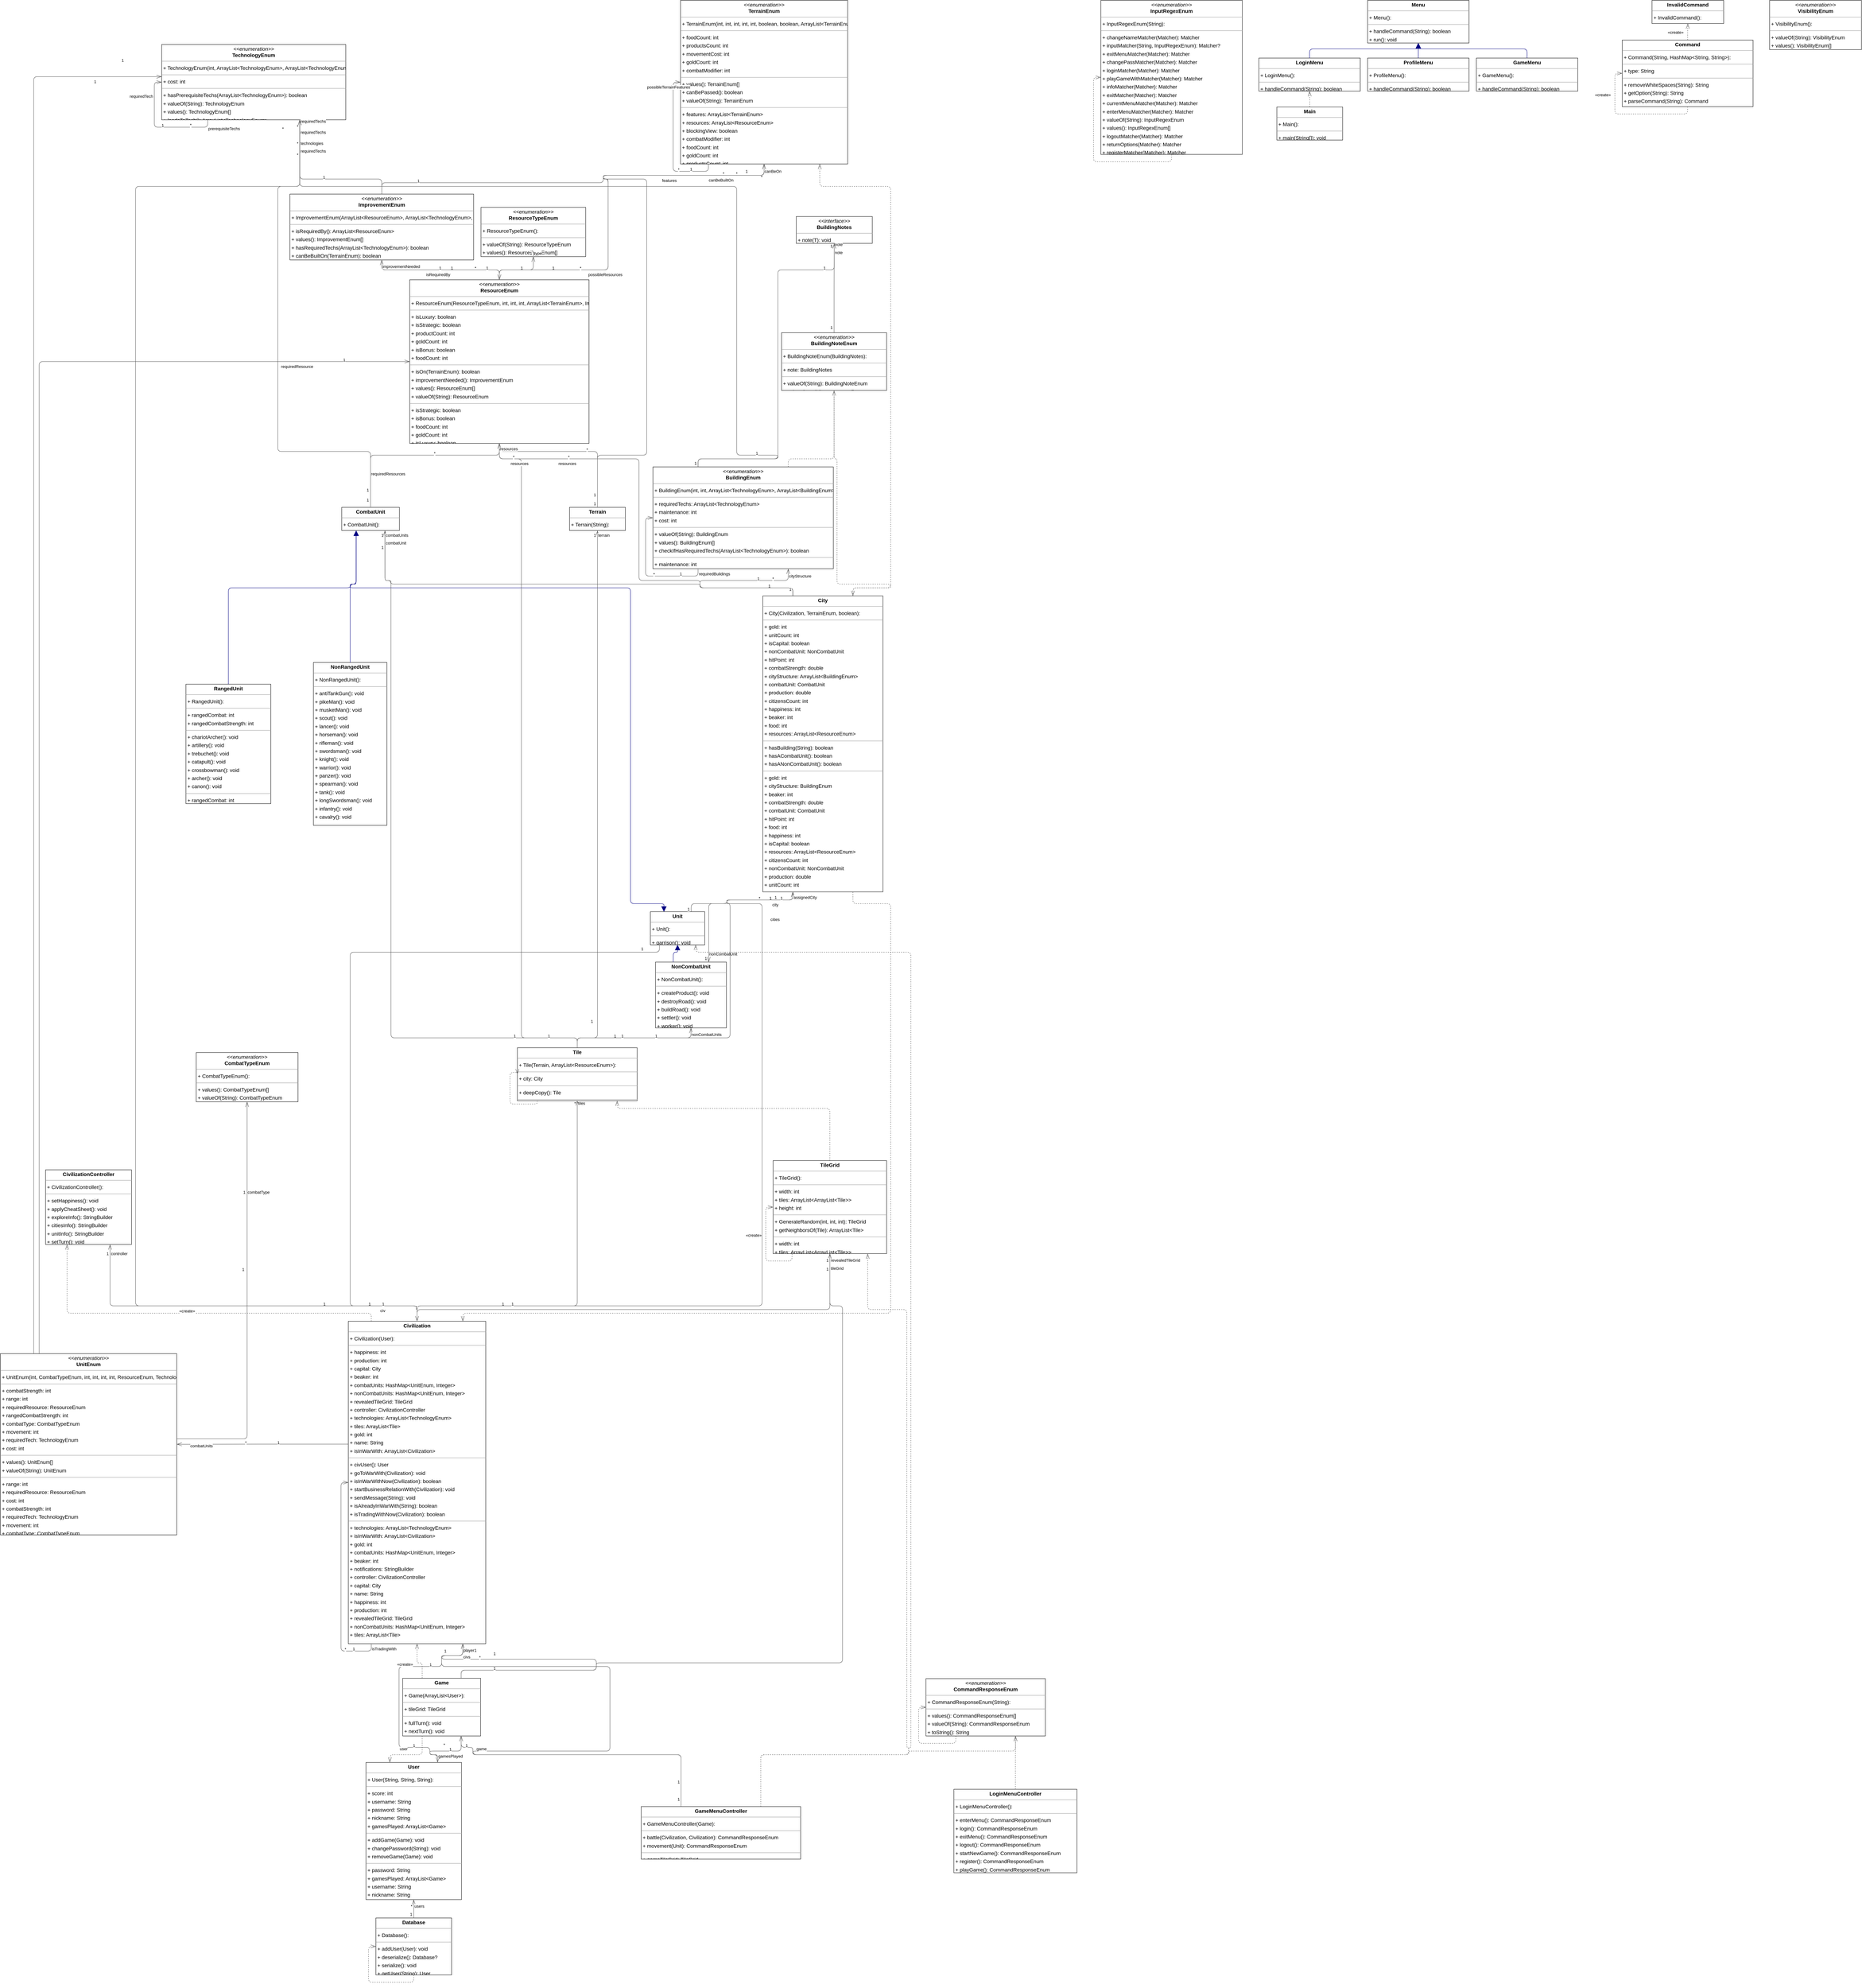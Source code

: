<mxGraphModel dx="0" dy="0" grid="1" gridSize="10" guides="1" tooltips="1" connect="1" arrows="1" fold="1" page="0" pageScale="1" background="none" math="0" shadow="0">
  <root>
    <mxCell id="0" />
    <mxCell id="1" parent="0" />
    <mxCell id="node4" parent="1" vertex="1" value="&lt;p style=&quot;margin:0px;margin-top:4px;text-align:center;&quot;&gt;&lt;i&gt;&amp;lt;&amp;lt;enumeration&amp;gt;&amp;gt;&lt;/i&gt;&lt;br/&gt;&lt;b&gt;BuildingEnum&lt;/b&gt;&lt;/p&gt;&lt;hr size=&quot;1&quot;/&gt;&lt;p style=&quot;margin:0 0 0 4px;line-height:1.6;&quot;&gt;+ BuildingEnum(int, int, ArrayList&amp;lt;TechnologyEnum&amp;gt;, ArrayList&amp;lt;BuildingEnum&amp;gt;, BuildingNotes): &lt;/p&gt;&lt;hr size=&quot;1&quot;/&gt;&lt;p style=&quot;margin:0 0 0 4px;line-height:1.6;&quot;&gt;+ requiredTechs: ArrayList&amp;lt;TechnologyEnum&amp;gt;&lt;br/&gt;+ maintenance: int&lt;br/&gt;+ cost: int&lt;/p&gt;&lt;hr size=&quot;1&quot;/&gt;&lt;p style=&quot;margin:0 0 0 4px;line-height:1.6;&quot;&gt;+ valueOf(String): BuildingEnum&lt;br/&gt;+ values(): BuildingEnum[]&lt;br/&gt;+ checkIfHasRequiredTechs(ArrayList&amp;lt;TechnologyEnum&amp;gt;): boolean&lt;/p&gt;&lt;hr size=&quot;1&quot;/&gt;&lt;p style=&quot;margin:0 0 0 4px;line-height:1.6;&quot;&gt;+ maintenance: int&lt;br/&gt;+ requiredTechs: ArrayList&amp;lt;TechnologyEnum&amp;gt;&lt;br/&gt;+ cost: int&lt;/p&gt;" style="verticalAlign=top;align=left;overflow=fill;fontSize=14;fontFamily=Helvetica;html=1;rounded=0;shadow=0;comic=0;labelBackgroundColor=none;strokeWidth=1;">
      <mxGeometry x="1525" y="866" width="491" height="277" as="geometry" />
    </mxCell>
    <mxCell id="node5" parent="1" vertex="1" value="&lt;p style=&quot;margin:0px;margin-top:4px;text-align:center;&quot;&gt;&lt;i&gt;&amp;lt;&amp;lt;enumeration&amp;gt;&amp;gt;&lt;/i&gt;&lt;br/&gt;&lt;b&gt;BuildingNoteEnum&lt;/b&gt;&lt;/p&gt;&lt;hr size=&quot;1&quot;/&gt;&lt;p style=&quot;margin:0 0 0 4px;line-height:1.6;&quot;&gt;+ BuildingNoteEnum(BuildingNotes): &lt;/p&gt;&lt;hr size=&quot;1&quot;/&gt;&lt;p style=&quot;margin:0 0 0 4px;line-height:1.6;&quot;&gt;+ note: BuildingNotes&lt;/p&gt;&lt;hr size=&quot;1&quot;/&gt;&lt;p style=&quot;margin:0 0 0 4px;line-height:1.6;&quot;&gt;+ valueOf(String): BuildingNoteEnum&lt;br/&gt;+ values(): BuildingNoteEnum[]&lt;/p&gt;&lt;hr size=&quot;1&quot;/&gt;&lt;p style=&quot;margin:0 0 0 4px;line-height:1.6;&quot;&gt;+ note: BuildingNotes&lt;/p&gt;" style="verticalAlign=top;align=left;overflow=fill;fontSize=14;fontFamily=Helvetica;html=1;rounded=0;shadow=0;comic=0;labelBackgroundColor=none;strokeWidth=1;">
      <mxGeometry x="1875" y="501" width="286" height="157" as="geometry" />
    </mxCell>
    <mxCell id="node30" parent="1" vertex="1" value="&lt;p style=&quot;margin:0px;margin-top:4px;text-align:center;&quot;&gt;&lt;i&gt;&amp;lt;&amp;lt;interface&amp;gt;&amp;gt;&lt;/i&gt;&lt;br/&gt;&lt;b&gt;BuildingNotes&lt;T&gt;&lt;/b&gt;&lt;/p&gt;&lt;hr size=&quot;1&quot;/&gt;&lt;p style=&quot;margin:0 0 0 4px;line-height:1.6;&quot;&gt;+ note(T): void&lt;/p&gt;" style="verticalAlign=top;align=left;overflow=fill;fontSize=14;fontFamily=Helvetica;html=1;rounded=0;shadow=0;comic=0;labelBackgroundColor=none;strokeWidth=1;">
      <mxGeometry x="1915" y="185" width="207" height="73" as="geometry" />
    </mxCell>
    <mxCell id="node2" parent="1" vertex="1" value="&lt;p style=&quot;margin:0px;margin-top:4px;text-align:center;&quot;&gt;&lt;b&gt;City&lt;/b&gt;&lt;/p&gt;&lt;hr size=&quot;1&quot;/&gt;&lt;p style=&quot;margin:0 0 0 4px;line-height:1.6;&quot;&gt;+ City(Civilization, TerrainEnum, boolean): &lt;/p&gt;&lt;hr size=&quot;1&quot;/&gt;&lt;p style=&quot;margin:0 0 0 4px;line-height:1.6;&quot;&gt;+ gold: int&lt;br/&gt;+ unitCount: int&lt;br/&gt;+ isCapital: boolean&lt;br/&gt;+ nonCombatUnit: NonCombatUnit&lt;br/&gt;+ hitPoint: int&lt;br/&gt;+ combatStrength: double&lt;br/&gt;+ cityStructure: ArrayList&amp;lt;BuildingEnum&amp;gt;&lt;br/&gt;+ combatUnit: CombatUnit&lt;br/&gt;+ production: double&lt;br/&gt;+ citizensCount: int&lt;br/&gt;+ happiness: int&lt;br/&gt;+ beaker: int&lt;br/&gt;+ food: int&lt;br/&gt;+ resources: ArrayList&amp;lt;ResourceEnum&amp;gt;&lt;/p&gt;&lt;hr size=&quot;1&quot;/&gt;&lt;p style=&quot;margin:0 0 0 4px;line-height:1.6;&quot;&gt;+ hasBuilding(String): boolean&lt;br/&gt;+ hasACombatUnit(): boolean&lt;br/&gt;+ hasANonCombatUnit(): boolean&lt;/p&gt;&lt;hr size=&quot;1&quot;/&gt;&lt;p style=&quot;margin:0 0 0 4px;line-height:1.6;&quot;&gt;+ gold: int&lt;br/&gt;+ cityStructure: BuildingEnum&lt;br/&gt;+ beaker: int&lt;br/&gt;+ combatStrength: double&lt;br/&gt;+ combatUnit: CombatUnit&lt;br/&gt;+ hitPoint: int&lt;br/&gt;+ food: int&lt;br/&gt;+ happiness: int&lt;br/&gt;+ isCapital: boolean&lt;br/&gt;+ resources: ArrayList&amp;lt;ResourceEnum&amp;gt;&lt;br/&gt;+ citizensCount: int&lt;br/&gt;+ nonCombatUnit: NonCombatUnit&lt;br/&gt;+ production: double&lt;br/&gt;+ unitCount: int&lt;/p&gt;" style="verticalAlign=top;align=left;overflow=fill;fontSize=14;fontFamily=Helvetica;html=1;rounded=0;shadow=0;comic=0;labelBackgroundColor=none;strokeWidth=1;">
      <mxGeometry x="1824" y="1217" width="327" height="805" as="geometry" />
    </mxCell>
    <mxCell id="node10" parent="1" vertex="1" value="&lt;p style=&quot;margin:0px;margin-top:4px;text-align:center;&quot;&gt;&lt;b&gt;Civilization&lt;/b&gt;&lt;/p&gt;&lt;hr size=&quot;1&quot;/&gt;&lt;p style=&quot;margin:0 0 0 4px;line-height:1.6;&quot;&gt;+ Civilization(User): &lt;/p&gt;&lt;hr size=&quot;1&quot;/&gt;&lt;p style=&quot;margin:0 0 0 4px;line-height:1.6;&quot;&gt;+ happiness: int&lt;br/&gt;+ production: int&lt;br/&gt;+ capital: City&lt;br/&gt;+ beaker: int&lt;br/&gt;+ combatUnits: HashMap&amp;lt;UnitEnum, Integer&amp;gt;&lt;br/&gt;+ nonCombatUnits: HashMap&amp;lt;UnitEnum, Integer&amp;gt;&lt;br/&gt;+ revealedTileGrid: TileGrid&lt;br/&gt;+ controller: CivilizationController&lt;br/&gt;+ technologies: ArrayList&amp;lt;TechnologyEnum&amp;gt;&lt;br/&gt;+ tiles: ArrayList&amp;lt;Tile&amp;gt;&lt;br/&gt;+ gold: int&lt;br/&gt;+ name: String&lt;br/&gt;+ isInWarWith: ArrayList&amp;lt;Civilization&amp;gt;&lt;/p&gt;&lt;hr size=&quot;1&quot;/&gt;&lt;p style=&quot;margin:0 0 0 4px;line-height:1.6;&quot;&gt;+ civUser(): User&lt;br/&gt;+ goToWarWith(Civilization): void&lt;br/&gt;+ isInWarWithNow(Civilization): boolean&lt;br/&gt;+ startBusinessRelationWith(Civilization): void&lt;br/&gt;+ sendMessage(String): void&lt;br/&gt;+ isAlreadyInWarWith(String): boolean&lt;br/&gt;+ isTradingWithNow(Civilization): boolean&lt;/p&gt;&lt;hr size=&quot;1&quot;/&gt;&lt;p style=&quot;margin:0 0 0 4px;line-height:1.6;&quot;&gt;+ technologies: ArrayList&amp;lt;TechnologyEnum&amp;gt;&lt;br/&gt;+ isInWarWith: ArrayList&amp;lt;Civilization&amp;gt;&lt;br/&gt;+ gold: int&lt;br/&gt;+ combatUnits: HashMap&amp;lt;UnitEnum, Integer&amp;gt;&lt;br/&gt;+ beaker: int&lt;br/&gt;+ notifications: StringBuilder&lt;br/&gt;+ controller: CivilizationController&lt;br/&gt;+ capital: City&lt;br/&gt;+ name: String&lt;br/&gt;+ happiness: int&lt;br/&gt;+ production: int&lt;br/&gt;+ revealedTileGrid: TileGrid&lt;br/&gt;+ nonCombatUnits: HashMap&amp;lt;UnitEnum, Integer&amp;gt;&lt;br/&gt;+ tiles: ArrayList&amp;lt;Tile&amp;gt;&lt;/p&gt;" style="verticalAlign=top;align=left;overflow=fill;fontSize=14;fontFamily=Helvetica;html=1;rounded=0;shadow=0;comic=0;labelBackgroundColor=none;strokeWidth=1;">
      <mxGeometry x="696" y="3190" width="374" height="877" as="geometry" />
    </mxCell>
    <mxCell id="node34" parent="1" vertex="1" value="&lt;p style=&quot;margin:0px;margin-top:4px;text-align:center;&quot;&gt;&lt;b&gt;CivilizationController&lt;/b&gt;&lt;/p&gt;&lt;hr size=&quot;1&quot;/&gt;&lt;p style=&quot;margin:0 0 0 4px;line-height:1.6;&quot;&gt;+ CivilizationController(): &lt;/p&gt;&lt;hr size=&quot;1&quot;/&gt;&lt;p style=&quot;margin:0 0 0 4px;line-height:1.6;&quot;&gt;+ setHappiness(): void&lt;br/&gt;+ applyCheatSheet(): void&lt;br/&gt;+ exploreInfo(): StringBuilder&lt;br/&gt;+ citiesInfo(): StringBuilder&lt;br/&gt;+ unitInfo(): StringBuilder&lt;br/&gt;+ setTurn(): void&lt;/p&gt;" style="verticalAlign=top;align=left;overflow=fill;fontSize=14;fontFamily=Helvetica;html=1;rounded=0;shadow=0;comic=0;labelBackgroundColor=none;strokeWidth=1;">
      <mxGeometry x="-128" y="2778" width="234" height="203" as="geometry" />
    </mxCell>
    <mxCell id="node9" parent="1" vertex="1" value="&lt;p style=&quot;margin:0px;margin-top:4px;text-align:center;&quot;&gt;&lt;i&gt;&amp;lt;&amp;lt;enumeration&amp;gt;&amp;gt;&lt;/i&gt;&lt;br/&gt;&lt;b&gt;CombatTypeEnum&lt;/b&gt;&lt;/p&gt;&lt;hr size=&quot;1&quot;/&gt;&lt;p style=&quot;margin:0 0 0 4px;line-height:1.6;&quot;&gt;+ CombatTypeEnum(): &lt;/p&gt;&lt;hr size=&quot;1&quot;/&gt;&lt;p style=&quot;margin:0 0 0 4px;line-height:1.6;&quot;&gt;+ values(): CombatTypeEnum[]&lt;br/&gt;+ valueOf(String): CombatTypeEnum&lt;/p&gt;" style="verticalAlign=top;align=left;overflow=fill;fontSize=14;fontFamily=Helvetica;html=1;rounded=0;shadow=0;comic=0;labelBackgroundColor=none;strokeWidth=1;">
      <mxGeometry x="282" y="2459" width="277" height="134" as="geometry" />
    </mxCell>
    <mxCell id="node25" parent="1" vertex="1" value="&lt;p style=&quot;margin:0px;margin-top:4px;text-align:center;&quot;&gt;&lt;b&gt;CombatUnit&lt;/b&gt;&lt;/p&gt;&lt;hr size=&quot;1&quot;/&gt;&lt;p style=&quot;margin:0 0 0 4px;line-height:1.6;&quot;&gt;+ CombatUnit(): &lt;/p&gt;" style="verticalAlign=top;align=left;overflow=fill;fontSize=14;fontFamily=Helvetica;html=1;rounded=0;shadow=0;comic=0;labelBackgroundColor=none;strokeWidth=1;">
      <mxGeometry x="678" y="976" width="157" height="63" as="geometry" />
    </mxCell>
    <mxCell id="node27" parent="1" vertex="1" value="&lt;p style=&quot;margin:0px;margin-top:4px;text-align:center;&quot;&gt;&lt;b&gt;Command&lt;/b&gt;&lt;/p&gt;&lt;hr size=&quot;1&quot;/&gt;&lt;p style=&quot;margin:0 0 0 4px;line-height:1.6;&quot;&gt;+ Command(String, HashMap&amp;lt;String, String&amp;gt;): &lt;/p&gt;&lt;hr size=&quot;1&quot;/&gt;&lt;p style=&quot;margin:0 0 0 4px;line-height:1.6;&quot;&gt;+ type: String&lt;/p&gt;&lt;hr size=&quot;1&quot;/&gt;&lt;p style=&quot;margin:0 0 0 4px;line-height:1.6;&quot;&gt;+ removeWhiteSpaces(String): String&lt;br/&gt;+ getOption(String): String&lt;br/&gt;+ parseCommand(String): Command&lt;/p&gt;&lt;hr size=&quot;1&quot;/&gt;&lt;p style=&quot;margin:0 0 0 4px;line-height:1.6;&quot;&gt;+ type: String&lt;/p&gt;" style="verticalAlign=top;align=left;overflow=fill;fontSize=14;fontFamily=Helvetica;html=1;rounded=0;shadow=0;comic=0;labelBackgroundColor=none;strokeWidth=1;">
      <mxGeometry x="4163" y="-295" width="356" height="181" as="geometry" />
    </mxCell>
    <mxCell id="node19" parent="1" vertex="1" value="&lt;p style=&quot;margin:0px;margin-top:4px;text-align:center;&quot;&gt;&lt;i&gt;&amp;lt;&amp;lt;enumeration&amp;gt;&amp;gt;&lt;/i&gt;&lt;br/&gt;&lt;b&gt;CommandResponseEnum&lt;/b&gt;&lt;/p&gt;&lt;hr size=&quot;1&quot;/&gt;&lt;p style=&quot;margin:0 0 0 4px;line-height:1.6;&quot;&gt;+ CommandResponseEnum(String): &lt;/p&gt;&lt;hr size=&quot;1&quot;/&gt;&lt;p style=&quot;margin:0 0 0 4px;line-height:1.6;&quot;&gt;+ values(): CommandResponseEnum[]&lt;br/&gt;+ valueOf(String): CommandResponseEnum&lt;br/&gt;+ toString(): String&lt;/p&gt;&lt;hr size=&quot;1&quot;/&gt;&lt;p style=&quot;margin:0 0 0 4px;line-height:1.6;&quot;&gt;+ OK: boolean&lt;/p&gt;" style="verticalAlign=top;align=left;overflow=fill;fontSize=14;fontFamily=Helvetica;html=1;rounded=0;shadow=0;comic=0;labelBackgroundColor=none;strokeWidth=1;">
      <mxGeometry x="2268" y="4162" width="325" height="156" as="geometry" />
    </mxCell>
    <mxCell id="node0" parent="1" vertex="1" value="&lt;p style=&quot;margin:0px;margin-top:4px;text-align:center;&quot;&gt;&lt;b&gt;Database&lt;/b&gt;&lt;/p&gt;&lt;hr size=&quot;1&quot;/&gt;&lt;p style=&quot;margin:0 0 0 4px;line-height:1.6;&quot;&gt;+ Database(): &lt;/p&gt;&lt;hr size=&quot;1&quot;/&gt;&lt;p style=&quot;margin:0 0 0 4px;line-height:1.6;&quot;&gt;+ addUser(User): void&lt;br/&gt;+ deserialize(): Database?&lt;br/&gt;+ serialize(): void&lt;br/&gt;+ getUser(String): User&lt;/p&gt;" style="verticalAlign=top;align=left;overflow=fill;fontSize=14;fontFamily=Helvetica;html=1;rounded=0;shadow=0;comic=0;labelBackgroundColor=none;strokeWidth=1;">
      <mxGeometry x="771" y="4813" width="206" height="155" as="geometry" />
    </mxCell>
    <mxCell id="node3" parent="1" vertex="1" value="&lt;p style=&quot;margin:0px;margin-top:4px;text-align:center;&quot;&gt;&lt;b&gt;Game&lt;/b&gt;&lt;/p&gt;&lt;hr size=&quot;1&quot;/&gt;&lt;p style=&quot;margin:0 0 0 4px;line-height:1.6;&quot;&gt;+ Game(ArrayList&amp;lt;User&amp;gt;): &lt;/p&gt;&lt;hr size=&quot;1&quot;/&gt;&lt;p style=&quot;margin:0 0 0 4px;line-height:1.6;&quot;&gt;+ tileGrid: TileGrid&lt;/p&gt;&lt;hr size=&quot;1&quot;/&gt;&lt;p style=&quot;margin:0 0 0 4px;line-height:1.6;&quot;&gt;+ fullTurn(): void&lt;br/&gt;+ nextTurn(): void&lt;/p&gt;&lt;hr size=&quot;1&quot;/&gt;&lt;p style=&quot;margin:0 0 0 4px;line-height:1.6;&quot;&gt;+ tileGrid: TileGrid&lt;/p&gt;" style="verticalAlign=top;align=left;overflow=fill;fontSize=14;fontFamily=Helvetica;html=1;rounded=0;shadow=0;comic=0;labelBackgroundColor=none;strokeWidth=1;">
      <mxGeometry x="844" y="4161" width="212" height="157" as="geometry" />
    </mxCell>
    <mxCell id="node12" parent="1" vertex="1" value="&lt;p style=&quot;margin:0px;margin-top:4px;text-align:center;&quot;&gt;&lt;b&gt;GameMenu&lt;/b&gt;&lt;/p&gt;&lt;hr size=&quot;1&quot;/&gt;&lt;p style=&quot;margin:0 0 0 4px;line-height:1.6;&quot;&gt;+ GameMenu(): &lt;/p&gt;&lt;hr size=&quot;1&quot;/&gt;&lt;p style=&quot;margin:0 0 0 4px;line-height:1.6;&quot;&gt;+ handleCommand(String): boolean&lt;/p&gt;" style="verticalAlign=top;align=left;overflow=fill;fontSize=14;fontFamily=Helvetica;html=1;rounded=0;shadow=0;comic=0;labelBackgroundColor=none;strokeWidth=1;">
      <mxGeometry x="3766" y="-246" width="276" height="90" as="geometry" />
    </mxCell>
    <mxCell id="node11" parent="1" vertex="1" value="&lt;p style=&quot;margin:0px;margin-top:4px;text-align:center;&quot;&gt;&lt;b&gt;GameMenuController&lt;/b&gt;&lt;/p&gt;&lt;hr size=&quot;1&quot;/&gt;&lt;p style=&quot;margin:0 0 0 4px;line-height:1.6;&quot;&gt;+ GameMenuController(Game): &lt;/p&gt;&lt;hr size=&quot;1&quot;/&gt;&lt;p style=&quot;margin:0 0 0 4px;line-height:1.6;&quot;&gt;+ battle(Civilization, Civilization): CommandResponseEnum&lt;br/&gt;+ movement(Unit): CommandResponseEnum&lt;/p&gt;&lt;hr size=&quot;1&quot;/&gt;&lt;p style=&quot;margin:0 0 0 4px;line-height:1.6;&quot;&gt;+ gameTileGrid: TileGrid&lt;/p&gt;" style="verticalAlign=top;align=left;overflow=fill;fontSize=14;fontFamily=Helvetica;html=1;rounded=0;shadow=0;comic=0;labelBackgroundColor=none;strokeWidth=1;">
      <mxGeometry x="1493" y="4510" width="434" height="143" as="geometry" />
    </mxCell>
    <mxCell id="node28" parent="1" vertex="1" value="&lt;p style=&quot;margin:0px;margin-top:4px;text-align:center;&quot;&gt;&lt;i&gt;&amp;lt;&amp;lt;enumeration&amp;gt;&amp;gt;&lt;/i&gt;&lt;br/&gt;&lt;b&gt;ImprovementEnum&lt;/b&gt;&lt;/p&gt;&lt;hr size=&quot;1&quot;/&gt;&lt;p style=&quot;margin:0 0 0 4px;line-height:1.6;&quot;&gt;+ ImprovementEnum(ArrayList&amp;lt;ResourceEnum&amp;gt;, ArrayList&amp;lt;TechnologyEnum&amp;gt;, ArrayList&amp;lt;TerrainEnum&amp;gt;): &lt;/p&gt;&lt;hr size=&quot;1&quot;/&gt;&lt;p style=&quot;margin:0 0 0 4px;line-height:1.6;&quot;&gt;+ isRequiredBy(): ArrayList&amp;lt;ResourceEnum&amp;gt;&lt;br/&gt;+ values(): ImprovementEnum[]&lt;br/&gt;+ hasRequiredTechs(ArrayList&amp;lt;TechnologyEnum&amp;gt;): boolean&lt;br/&gt;+ canBeBuiltOn(TerrainEnum): boolean&lt;br/&gt;+ valueOf(String): ImprovementEnum&lt;/p&gt;" style="verticalAlign=top;align=left;overflow=fill;fontSize=14;fontFamily=Helvetica;html=1;rounded=0;shadow=0;comic=0;labelBackgroundColor=none;strokeWidth=1;">
      <mxGeometry x="537" y="124" width="500" height="179" as="geometry" />
    </mxCell>
    <mxCell id="node31" parent="1" vertex="1" value="&lt;p style=&quot;margin:0px;margin-top:4px;text-align:center;&quot;&gt;&lt;i&gt;&amp;lt;&amp;lt;enumeration&amp;gt;&amp;gt;&lt;/i&gt;&lt;br/&gt;&lt;b&gt;InputRegexEnum&lt;/b&gt;&lt;/p&gt;&lt;hr size=&quot;1&quot;/&gt;&lt;p style=&quot;margin:0 0 0 4px;line-height:1.6;&quot;&gt;+ InputRegexEnum(String): &lt;/p&gt;&lt;hr size=&quot;1&quot;/&gt;&lt;p style=&quot;margin:0 0 0 4px;line-height:1.6;&quot;&gt;+ changeNameMatcher(Matcher): Matcher&lt;br/&gt;+ inputMatcher(String, InputRegexEnum): Matcher?&lt;br/&gt;+ exitMenuMatcher(Matcher): Matcher&lt;br/&gt;+ changePassMatcher(Matcher): Matcher&lt;br/&gt;+ loginMatcher(Matcher): Matcher&lt;br/&gt;+ playGameWithMatcher(Matcher): Matcher&lt;br/&gt;+ infoMatcher(Matcher): Matcher&lt;br/&gt;+ exitMatcher(Matcher): Matcher&lt;br/&gt;+ currentMenuMatcher(Matcher): Matcher&lt;br/&gt;+ enterMenuMatcher(Matcher): Matcher&lt;br/&gt;+ valueOf(String): InputRegexEnum&lt;br/&gt;+ values(): InputRegexEnum[]&lt;br/&gt;+ logoutMatcher(Matcher): Matcher&lt;br/&gt;+ returnOptions(Matcher): Matcher&lt;br/&gt;+ registerMatcher(Matcher): Matcher&lt;/p&gt;" style="verticalAlign=top;align=left;overflow=fill;fontSize=14;fontFamily=Helvetica;html=1;rounded=0;shadow=0;comic=0;labelBackgroundColor=none;strokeWidth=1;">
      <mxGeometry x="2744" y="-403" width="385" height="419" as="geometry" />
    </mxCell>
    <mxCell id="node8" parent="1" vertex="1" value="&lt;p style=&quot;margin:0px;margin-top:4px;text-align:center;&quot;&gt;&lt;b&gt;InvalidCommand&lt;/b&gt;&lt;/p&gt;&lt;hr size=&quot;1&quot;/&gt;&lt;p style=&quot;margin:0 0 0 4px;line-height:1.6;&quot;&gt;+ InvalidCommand(): &lt;/p&gt;" style="verticalAlign=top;align=left;overflow=fill;fontSize=14;fontFamily=Helvetica;html=1;rounded=0;shadow=0;comic=0;labelBackgroundColor=none;strokeWidth=1;">
      <mxGeometry x="4244" y="-403" width="195" height="63" as="geometry" />
    </mxCell>
    <mxCell id="node20" parent="1" vertex="1" value="&lt;p style=&quot;margin:0px;margin-top:4px;text-align:center;&quot;&gt;&lt;b&gt;LoginMenu&lt;/b&gt;&lt;/p&gt;&lt;hr size=&quot;1&quot;/&gt;&lt;p style=&quot;margin:0 0 0 4px;line-height:1.6;&quot;&gt;+ LoginMenu(): &lt;/p&gt;&lt;hr size=&quot;1&quot;/&gt;&lt;p style=&quot;margin:0 0 0 4px;line-height:1.6;&quot;&gt;+ handleCommand(String): boolean&lt;/p&gt;" style="verticalAlign=top;align=left;overflow=fill;fontSize=14;fontFamily=Helvetica;html=1;rounded=0;shadow=0;comic=0;labelBackgroundColor=none;strokeWidth=1;">
      <mxGeometry x="3174" y="-246" width="276" height="90" as="geometry" />
    </mxCell>
    <mxCell id="node17" parent="1" vertex="1" value="&lt;p style=&quot;margin:0px;margin-top:4px;text-align:center;&quot;&gt;&lt;b&gt;LoginMenuController&lt;/b&gt;&lt;/p&gt;&lt;hr size=&quot;1&quot;/&gt;&lt;p style=&quot;margin:0 0 0 4px;line-height:1.6;&quot;&gt;+ LoginMenuController(): &lt;/p&gt;&lt;hr size=&quot;1&quot;/&gt;&lt;p style=&quot;margin:0 0 0 4px;line-height:1.6;&quot;&gt;+ enterMenu(): CommandResponseEnum&lt;br/&gt;+ login(): CommandResponseEnum&lt;br/&gt;+ exitMenu(): CommandResponseEnum&lt;br/&gt;+ logout(): CommandResponseEnum&lt;br/&gt;+ startNewGame(): CommandResponseEnum&lt;br/&gt;+ register(): CommandResponseEnum&lt;br/&gt;+ playGame(): CommandResponseEnum&lt;/p&gt;" style="verticalAlign=top;align=left;overflow=fill;fontSize=14;fontFamily=Helvetica;html=1;rounded=0;shadow=0;comic=0;labelBackgroundColor=none;strokeWidth=1;">
      <mxGeometry x="2344" y="4463" width="335" height="227" as="geometry" />
    </mxCell>
    <mxCell id="node35" parent="1" vertex="1" value="&lt;p style=&quot;margin:0px;margin-top:4px;text-align:center;&quot;&gt;&lt;b&gt;Main&lt;/b&gt;&lt;/p&gt;&lt;hr size=&quot;1&quot;/&gt;&lt;p style=&quot;margin:0 0 0 4px;line-height:1.6;&quot;&gt;+ Main(): &lt;/p&gt;&lt;hr size=&quot;1&quot;/&gt;&lt;p style=&quot;margin:0 0 0 4px;line-height:1.6;&quot;&gt;+ main(String[]): void&lt;/p&gt;" style="verticalAlign=top;align=left;overflow=fill;fontSize=14;fontFamily=Helvetica;html=1;rounded=0;shadow=0;comic=0;labelBackgroundColor=none;strokeWidth=1;">
      <mxGeometry x="3223" y="-113" width="179" height="90" as="geometry" />
    </mxCell>
    <mxCell id="node16" parent="1" vertex="1" value="&lt;p style=&quot;margin:0px;margin-top:4px;text-align:center;&quot;&gt;&lt;b&gt;Menu&lt;/b&gt;&lt;/p&gt;&lt;hr size=&quot;1&quot;/&gt;&lt;p style=&quot;margin:0 0 0 4px;line-height:1.6;&quot;&gt;+ Menu(): &lt;/p&gt;&lt;hr size=&quot;1&quot;/&gt;&lt;p style=&quot;margin:0 0 0 4px;line-height:1.6;&quot;&gt;+ handleCommand(String): boolean&lt;br/&gt;+ run(): void&lt;/p&gt;" style="verticalAlign=top;align=left;overflow=fill;fontSize=14;fontFamily=Helvetica;html=1;rounded=0;shadow=0;comic=0;labelBackgroundColor=none;strokeWidth=1;">
      <mxGeometry x="3470" y="-403" width="276" height="116" as="geometry" />
    </mxCell>
    <mxCell id="node7" parent="1" vertex="1" value="&lt;p style=&quot;margin:0px;margin-top:4px;text-align:center;&quot;&gt;&lt;b&gt;NonCombatUnit&lt;/b&gt;&lt;/p&gt;&lt;hr size=&quot;1&quot;/&gt;&lt;p style=&quot;margin:0 0 0 4px;line-height:1.6;&quot;&gt;+ NonCombatUnit(): &lt;/p&gt;&lt;hr size=&quot;1&quot;/&gt;&lt;p style=&quot;margin:0 0 0 4px;line-height:1.6;&quot;&gt;+ createProduct(): void&lt;br/&gt;+ destroyRoad(): void&lt;br/&gt;+ buildRoad(): void&lt;br/&gt;+ settler(): void&lt;br/&gt;+ worker(): void&lt;/p&gt;" style="verticalAlign=top;align=left;overflow=fill;fontSize=14;fontFamily=Helvetica;html=1;rounded=0;shadow=0;comic=0;labelBackgroundColor=none;strokeWidth=1;">
      <mxGeometry x="1532" y="2213" width="193" height="179" as="geometry" />
    </mxCell>
    <mxCell id="node1" parent="1" vertex="1" value="&lt;p style=&quot;margin:0px;margin-top:4px;text-align:center;&quot;&gt;&lt;b&gt;NonRangedUnit&lt;/b&gt;&lt;/p&gt;&lt;hr size=&quot;1&quot;/&gt;&lt;p style=&quot;margin:0 0 0 4px;line-height:1.6;&quot;&gt;+ NonRangedUnit(): &lt;/p&gt;&lt;hr size=&quot;1&quot;/&gt;&lt;p style=&quot;margin:0 0 0 4px;line-height:1.6;&quot;&gt;+ antiTankGun(): void&lt;br/&gt;+ pikeMan(): void&lt;br/&gt;+ musketMan(): void&lt;br/&gt;+ scout(): void&lt;br/&gt;+ lancer(): void&lt;br/&gt;+ horseman(): void&lt;br/&gt;+ rifleman(): void&lt;br/&gt;+ swordsman(): void&lt;br/&gt;+ knight(): void&lt;br/&gt;+ warrior(): void&lt;br/&gt;+ panzer(): void&lt;br/&gt;+ spearman(): void&lt;br/&gt;+ tank(): void&lt;br/&gt;+ longSwordsman(): void&lt;br/&gt;+ infantry(): void&lt;br/&gt;+ cavalry(): void&lt;/p&gt;" style="verticalAlign=top;align=left;overflow=fill;fontSize=14;fontFamily=Helvetica;html=1;rounded=0;shadow=0;comic=0;labelBackgroundColor=none;strokeWidth=1;">
      <mxGeometry x="601" y="1398" width="200" height="443" as="geometry" />
    </mxCell>
    <mxCell id="node22" parent="1" vertex="1" value="&lt;p style=&quot;margin:0px;margin-top:4px;text-align:center;&quot;&gt;&lt;b&gt;ProfileMenu&lt;/b&gt;&lt;/p&gt;&lt;hr size=&quot;1&quot;/&gt;&lt;p style=&quot;margin:0 0 0 4px;line-height:1.6;&quot;&gt;+ ProfileMenu(): &lt;/p&gt;&lt;hr size=&quot;1&quot;/&gt;&lt;p style=&quot;margin:0 0 0 4px;line-height:1.6;&quot;&gt;+ handleCommand(String): boolean&lt;/p&gt;" style="verticalAlign=top;align=left;overflow=fill;fontSize=14;fontFamily=Helvetica;html=1;rounded=0;shadow=0;comic=0;labelBackgroundColor=none;strokeWidth=1;">
      <mxGeometry x="3470" y="-246" width="276" height="90" as="geometry" />
    </mxCell>
    <mxCell id="node32" parent="1" vertex="1" value="&lt;p style=&quot;margin:0px;margin-top:4px;text-align:center;&quot;&gt;&lt;b&gt;RangedUnit&lt;/b&gt;&lt;/p&gt;&lt;hr size=&quot;1&quot;/&gt;&lt;p style=&quot;margin:0 0 0 4px;line-height:1.6;&quot;&gt;+ RangedUnit(): &lt;/p&gt;&lt;hr size=&quot;1&quot;/&gt;&lt;p style=&quot;margin:0 0 0 4px;line-height:1.6;&quot;&gt;+ rangedCombat: int&lt;br/&gt;+ rangedCombatStrength: int&lt;/p&gt;&lt;hr size=&quot;1&quot;/&gt;&lt;p style=&quot;margin:0 0 0 4px;line-height:1.6;&quot;&gt;+ chariotArcher(): void&lt;br/&gt;+ artillery(): void&lt;br/&gt;+ trebuchet(): void&lt;br/&gt;+ catapult(): void&lt;br/&gt;+ crossbowman(): void&lt;br/&gt;+ archer(): void&lt;br/&gt;+ canon(): void&lt;/p&gt;&lt;hr size=&quot;1&quot;/&gt;&lt;p style=&quot;margin:0 0 0 4px;line-height:1.6;&quot;&gt;+ rangedCombat: int&lt;br/&gt;+ rangedCombatStrength: int&lt;/p&gt;" style="verticalAlign=top;align=left;overflow=fill;fontSize=14;fontFamily=Helvetica;html=1;rounded=0;shadow=0;comic=0;labelBackgroundColor=none;strokeWidth=1;">
      <mxGeometry x="254" y="1457" width="231" height="325" as="geometry" />
    </mxCell>
    <mxCell id="node21" parent="1" vertex="1" value="&lt;p style=&quot;margin:0px;margin-top:4px;text-align:center;&quot;&gt;&lt;i&gt;&amp;lt;&amp;lt;enumeration&amp;gt;&amp;gt;&lt;/i&gt;&lt;br/&gt;&lt;b&gt;ResourceEnum&lt;/b&gt;&lt;/p&gt;&lt;hr size=&quot;1&quot;/&gt;&lt;p style=&quot;margin:0 0 0 4px;line-height:1.6;&quot;&gt;+ ResourceEnum(ResourceTypeEnum, int, int, int, ArrayList&amp;lt;TerrainEnum&amp;gt;, ImprovementEnum): &lt;/p&gt;&lt;hr size=&quot;1&quot;/&gt;&lt;p style=&quot;margin:0 0 0 4px;line-height:1.6;&quot;&gt;+ isLuxury: boolean&lt;br/&gt;+ isStrategic: boolean&lt;br/&gt;+ productCount: int&lt;br/&gt;+ goldCount: int&lt;br/&gt;+ isBonus: boolean&lt;br/&gt;+ foodCount: int&lt;/p&gt;&lt;hr size=&quot;1&quot;/&gt;&lt;p style=&quot;margin:0 0 0 4px;line-height:1.6;&quot;&gt;+ isOn(TerrainEnum): boolean&lt;br/&gt;+ improvementNeeded(): ImprovementEnum&lt;br/&gt;+ values(): ResourceEnum[]&lt;br/&gt;+ valueOf(String): ResourceEnum&lt;/p&gt;&lt;hr size=&quot;1&quot;/&gt;&lt;p style=&quot;margin:0 0 0 4px;line-height:1.6;&quot;&gt;+ isStrategic: boolean&lt;br/&gt;+ isBonus: boolean&lt;br/&gt;+ foodCount: int&lt;br/&gt;+ goldCount: int&lt;br/&gt;+ isLuxury: boolean&lt;br/&gt;+ productCount: int&lt;/p&gt;" style="verticalAlign=top;align=left;overflow=fill;fontSize=14;fontFamily=Helvetica;html=1;rounded=0;shadow=0;comic=0;labelBackgroundColor=none;strokeWidth=1;">
      <mxGeometry x="863" y="357" width="488" height="445" as="geometry" />
    </mxCell>
    <mxCell id="node33" parent="1" vertex="1" value="&lt;p style=&quot;margin:0px;margin-top:4px;text-align:center;&quot;&gt;&lt;i&gt;&amp;lt;&amp;lt;enumeration&amp;gt;&amp;gt;&lt;/i&gt;&lt;br/&gt;&lt;b&gt;ResourceTypeEnum&lt;/b&gt;&lt;/p&gt;&lt;hr size=&quot;1&quot;/&gt;&lt;p style=&quot;margin:0 0 0 4px;line-height:1.6;&quot;&gt;+ ResourceTypeEnum(): &lt;/p&gt;&lt;hr size=&quot;1&quot;/&gt;&lt;p style=&quot;margin:0 0 0 4px;line-height:1.6;&quot;&gt;+ valueOf(String): ResourceTypeEnum&lt;br/&gt;+ values(): ResourceTypeEnum[]&lt;/p&gt;" style="verticalAlign=top;align=left;overflow=fill;fontSize=14;fontFamily=Helvetica;html=1;rounded=0;shadow=0;comic=0;labelBackgroundColor=none;strokeWidth=1;">
      <mxGeometry x="1057" y="160" width="285" height="134" as="geometry" />
    </mxCell>
    <mxCell id="node14" parent="1" vertex="1" value="&lt;p style=&quot;margin:0px;margin-top:4px;text-align:center;&quot;&gt;&lt;i&gt;&amp;lt;&amp;lt;enumeration&amp;gt;&amp;gt;&lt;/i&gt;&lt;br/&gt;&lt;b&gt;TechnologyEnum&lt;/b&gt;&lt;/p&gt;&lt;hr size=&quot;1&quot;/&gt;&lt;p style=&quot;margin:0 0 0 4px;line-height:1.6;&quot;&gt;+ TechnologyEnum(int, ArrayList&amp;lt;TechnologyEnum&amp;gt;, ArrayList&amp;lt;TechnologyEnum&amp;gt;): &lt;/p&gt;&lt;hr size=&quot;1&quot;/&gt;&lt;p style=&quot;margin:0 0 0 4px;line-height:1.6;&quot;&gt;+ cost: int&lt;/p&gt;&lt;hr size=&quot;1&quot;/&gt;&lt;p style=&quot;margin:0 0 0 4px;line-height:1.6;&quot;&gt;+ hasPrerequisiteTechs(ArrayList&amp;lt;TechnologyEnum&amp;gt;): boolean&lt;br/&gt;+ valueOf(String): TechnologyEnum&lt;br/&gt;+ values(): TechnologyEnum[]&lt;br/&gt;+ leadsToTech(): ArrayList&amp;lt;TechnologyEnum&amp;gt;&lt;/p&gt;&lt;hr size=&quot;1&quot;/&gt;&lt;p style=&quot;margin:0 0 0 4px;line-height:1.6;&quot;&gt;+ cost: int&lt;/p&gt;" style="verticalAlign=top;align=left;overflow=fill;fontSize=14;fontFamily=Helvetica;html=1;rounded=0;shadow=0;comic=0;labelBackgroundColor=none;strokeWidth=1;">
      <mxGeometry x="188" y="-283" width="501" height="205" as="geometry" />
    </mxCell>
    <mxCell id="node6" parent="1" vertex="1" value="&lt;p style=&quot;margin:0px;margin-top:4px;text-align:center;&quot;&gt;&lt;b&gt;Terrain&lt;/b&gt;&lt;/p&gt;&lt;hr size=&quot;1&quot;/&gt;&lt;p style=&quot;margin:0 0 0 4px;line-height:1.6;&quot;&gt;+ Terrain(String): &lt;/p&gt;" style="verticalAlign=top;align=left;overflow=fill;fontSize=14;fontFamily=Helvetica;html=1;rounded=0;shadow=0;comic=0;labelBackgroundColor=none;strokeWidth=1;">
      <mxGeometry x="1298" y="976" width="152" height="63" as="geometry" />
    </mxCell>
    <mxCell id="node29" parent="1" vertex="1" value="&lt;p style=&quot;margin:0px;margin-top:4px;text-align:center;&quot;&gt;&lt;i&gt;&amp;lt;&amp;lt;enumeration&amp;gt;&amp;gt;&lt;/i&gt;&lt;br/&gt;&lt;b&gt;TerrainEnum&lt;/b&gt;&lt;/p&gt;&lt;hr size=&quot;1&quot;/&gt;&lt;p style=&quot;margin:0 0 0 4px;line-height:1.6;&quot;&gt;+ TerrainEnum(int, int, int, int, int, boolean, boolean, ArrayList&amp;lt;TerrainEnum&amp;gt;, ArrayList&amp;lt;ResourceEnum&amp;gt;): &lt;/p&gt;&lt;hr size=&quot;1&quot;/&gt;&lt;p style=&quot;margin:0 0 0 4px;line-height:1.6;&quot;&gt;+ foodCount: int&lt;br/&gt;+ productsCount: int&lt;br/&gt;+ movementCost: int&lt;br/&gt;+ goldCount: int&lt;br/&gt;+ combatModifier: int&lt;/p&gt;&lt;hr size=&quot;1&quot;/&gt;&lt;p style=&quot;margin:0 0 0 4px;line-height:1.6;&quot;&gt;+ values(): TerrainEnum[]&lt;br/&gt;+ canBePassed(): boolean&lt;br/&gt;+ valueOf(String): TerrainEnum&lt;/p&gt;&lt;hr size=&quot;1&quot;/&gt;&lt;p style=&quot;margin:0 0 0 4px;line-height:1.6;&quot;&gt;+ features: ArrayList&amp;lt;TerrainEnum&amp;gt;&lt;br/&gt;+ resources: ArrayList&amp;lt;ResourceEnum&amp;gt;&lt;br/&gt;+ blockingView: boolean&lt;br/&gt;+ combatModifier: int&lt;br/&gt;+ foodCount: int&lt;br/&gt;+ goldCount: int&lt;br/&gt;+ productsCount: int&lt;br/&gt;+ movementCost: int&lt;/p&gt;" style="verticalAlign=top;align=left;overflow=fill;fontSize=14;fontFamily=Helvetica;html=1;rounded=0;shadow=0;comic=0;labelBackgroundColor=none;strokeWidth=1;">
      <mxGeometry x="1600" y="-403" width="455" height="445" as="geometry" />
    </mxCell>
    <mxCell id="node24" parent="1" vertex="1" value="&lt;p style=&quot;margin:0px;margin-top:4px;text-align:center;&quot;&gt;&lt;b&gt;Tile&lt;/b&gt;&lt;/p&gt;&lt;hr size=&quot;1&quot;/&gt;&lt;p style=&quot;margin:0 0 0 4px;line-height:1.6;&quot;&gt;+ Tile(Terrain, ArrayList&amp;lt;ResourceEnum&amp;gt;): &lt;/p&gt;&lt;hr size=&quot;1&quot;/&gt;&lt;p style=&quot;margin:0 0 0 4px;line-height:1.6;&quot;&gt;+ city: City&lt;/p&gt;&lt;hr size=&quot;1&quot;/&gt;&lt;p style=&quot;margin:0 0 0 4px;line-height:1.6;&quot;&gt;+ deepCopy(): Tile&lt;/p&gt;&lt;hr size=&quot;1&quot;/&gt;&lt;p style=&quot;margin:0 0 0 4px;line-height:1.6;&quot;&gt;+ city: City&lt;/p&gt;" style="verticalAlign=top;align=left;overflow=fill;fontSize=14;fontFamily=Helvetica;html=1;rounded=0;shadow=0;comic=0;labelBackgroundColor=none;strokeWidth=1;">
      <mxGeometry x="1156" y="2446" width="326" height="144" as="geometry" />
    </mxCell>
    <mxCell id="node18" parent="1" vertex="1" value="&lt;p style=&quot;margin:0px;margin-top:4px;text-align:center;&quot;&gt;&lt;b&gt;TileGrid&lt;/b&gt;&lt;/p&gt;&lt;hr size=&quot;1&quot;/&gt;&lt;p style=&quot;margin:0 0 0 4px;line-height:1.6;&quot;&gt;+ TileGrid(): &lt;/p&gt;&lt;hr size=&quot;1&quot;/&gt;&lt;p style=&quot;margin:0 0 0 4px;line-height:1.6;&quot;&gt;+ width: int&lt;br/&gt;+ tiles: ArrayList&amp;lt;ArrayList&amp;lt;Tile&amp;gt;&amp;gt;&lt;br/&gt;+ height: int&lt;/p&gt;&lt;hr size=&quot;1&quot;/&gt;&lt;p style=&quot;margin:0 0 0 4px;line-height:1.6;&quot;&gt;+ GenerateRandom(int, int, int): TileGrid&lt;br/&gt;+ getNeighborsOf(Tile): ArrayList&amp;lt;Tile&amp;gt;&lt;/p&gt;&lt;hr size=&quot;1&quot;/&gt;&lt;p style=&quot;margin:0 0 0 4px;line-height:1.6;&quot;&gt;+ width: int&lt;br/&gt;+ tiles: ArrayList&amp;lt;ArrayList&amp;lt;Tile&amp;gt;&amp;gt;&lt;br/&gt;+ height: int&lt;/p&gt;" style="verticalAlign=top;align=left;overflow=fill;fontSize=14;fontFamily=Helvetica;html=1;rounded=0;shadow=0;comic=0;labelBackgroundColor=none;strokeWidth=1;">
      <mxGeometry x="1852" y="2753" width="309" height="253" as="geometry" />
    </mxCell>
    <mxCell id="node15" parent="1" vertex="1" value="&lt;p style=&quot;margin:0px;margin-top:4px;text-align:center;&quot;&gt;&lt;b&gt;Unit&lt;/b&gt;&lt;/p&gt;&lt;hr size=&quot;1&quot;/&gt;&lt;p style=&quot;margin:0 0 0 4px;line-height:1.6;&quot;&gt;+ Unit(): &lt;/p&gt;&lt;hr size=&quot;1&quot;/&gt;&lt;p style=&quot;margin:0 0 0 4px;line-height:1.6;&quot;&gt;+ garrison(): void&lt;/p&gt;" style="verticalAlign=top;align=left;overflow=fill;fontSize=14;fontFamily=Helvetica;html=1;rounded=0;shadow=0;comic=0;labelBackgroundColor=none;strokeWidth=1;">
      <mxGeometry x="1518" y="2076" width="148" height="90" as="geometry" />
    </mxCell>
    <mxCell id="node26" parent="1" vertex="1" value="&lt;p style=&quot;margin:0px;margin-top:4px;text-align:center;&quot;&gt;&lt;i&gt;&amp;lt;&amp;lt;enumeration&amp;gt;&amp;gt;&lt;/i&gt;&lt;br/&gt;&lt;b&gt;UnitEnum&lt;/b&gt;&lt;/p&gt;&lt;hr size=&quot;1&quot;/&gt;&lt;p style=&quot;margin:0 0 0 4px;line-height:1.6;&quot;&gt;+ UnitEnum(int, CombatTypeEnum, int, int, int, int, ResourceEnum, TechnologyEnum): &lt;/p&gt;&lt;hr size=&quot;1&quot;/&gt;&lt;p style=&quot;margin:0 0 0 4px;line-height:1.6;&quot;&gt;+ combatStrength: int&lt;br/&gt;+ range: int&lt;br/&gt;+ requiredResource: ResourceEnum&lt;br/&gt;+ rangedCombatStrength: int&lt;br/&gt;+ combatType: CombatTypeEnum&lt;br/&gt;+ movement: int&lt;br/&gt;+ requiredTech: TechnologyEnum&lt;br/&gt;+ cost: int&lt;/p&gt;&lt;hr size=&quot;1&quot;/&gt;&lt;p style=&quot;margin:0 0 0 4px;line-height:1.6;&quot;&gt;+ values(): UnitEnum[]&lt;br/&gt;+ valueOf(String): UnitEnum&lt;/p&gt;&lt;hr size=&quot;1&quot;/&gt;&lt;p style=&quot;margin:0 0 0 4px;line-height:1.6;&quot;&gt;+ range: int&lt;br/&gt;+ requiredResource: ResourceEnum&lt;br/&gt;+ cost: int&lt;br/&gt;+ combatStrength: int&lt;br/&gt;+ requiredTech: TechnologyEnum&lt;br/&gt;+ movement: int&lt;br/&gt;+ combatType: CombatTypeEnum&lt;br/&gt;+ rangedCombatStrength: int&lt;/p&gt;" style="verticalAlign=top;align=left;overflow=fill;fontSize=14;fontFamily=Helvetica;html=1;rounded=0;shadow=0;comic=0;labelBackgroundColor=none;strokeWidth=1;">
      <mxGeometry x="-251" y="3278" width="480" height="493" as="geometry" />
    </mxCell>
    <mxCell id="node13" parent="1" vertex="1" value="&lt;p style=&quot;margin:0px;margin-top:4px;text-align:center;&quot;&gt;&lt;b&gt;User&lt;/b&gt;&lt;/p&gt;&lt;hr size=&quot;1&quot;/&gt;&lt;p style=&quot;margin:0 0 0 4px;line-height:1.6;&quot;&gt;+ User(String, String, String): &lt;/p&gt;&lt;hr size=&quot;1&quot;/&gt;&lt;p style=&quot;margin:0 0 0 4px;line-height:1.6;&quot;&gt;+ score: int&lt;br/&gt;+ username: String&lt;br/&gt;+ password: String&lt;br/&gt;+ nickname: String&lt;br/&gt;+ gamesPlayed: ArrayList&amp;lt;Game&amp;gt;&lt;/p&gt;&lt;hr size=&quot;1&quot;/&gt;&lt;p style=&quot;margin:0 0 0 4px;line-height:1.6;&quot;&gt;+ addGame(Game): void&lt;br/&gt;+ changePassword(String): void&lt;br/&gt;+ removeGame(Game): void&lt;/p&gt;&lt;hr size=&quot;1&quot;/&gt;&lt;p style=&quot;margin:0 0 0 4px;line-height:1.6;&quot;&gt;+ password: String&lt;br/&gt;+ gamesPlayed: ArrayList&amp;lt;Game&amp;gt;&lt;br/&gt;+ username: String&lt;br/&gt;+ nickname: String&lt;br/&gt;+ score: int&lt;/p&gt;" style="verticalAlign=top;align=left;overflow=fill;fontSize=14;fontFamily=Helvetica;html=1;rounded=0;shadow=0;comic=0;labelBackgroundColor=none;strokeWidth=1;">
      <mxGeometry x="744" y="4390" width="260" height="373" as="geometry" />
    </mxCell>
    <mxCell id="node23" parent="1" vertex="1" value="&lt;p style=&quot;margin:0px;margin-top:4px;text-align:center;&quot;&gt;&lt;i&gt;&amp;lt;&amp;lt;enumeration&amp;gt;&amp;gt;&lt;/i&gt;&lt;br/&gt;&lt;b&gt;VisibilityEnum&lt;/b&gt;&lt;/p&gt;&lt;hr size=&quot;1&quot;/&gt;&lt;p style=&quot;margin:0 0 0 4px;line-height:1.6;&quot;&gt;+ VisibilityEnum(): &lt;/p&gt;&lt;hr size=&quot;1&quot;/&gt;&lt;p style=&quot;margin:0 0 0 4px;line-height:1.6;&quot;&gt;+ valueOf(String): VisibilityEnum&lt;br/&gt;+ values(): VisibilityEnum[]&lt;/p&gt;" style="verticalAlign=top;align=left;overflow=fill;fontSize=14;fontFamily=Helvetica;html=1;rounded=0;shadow=0;comic=0;labelBackgroundColor=none;strokeWidth=1;">
      <mxGeometry x="4564" y="-403" width="250" height="134" as="geometry" />
    </mxCell>
    <mxCell id="edge30" edge="1" value="" parent="1" source="node4" target="node4" style="html=1;rounded=1;edgeStyle=orthogonalEdgeStyle;dashed=0;startArrow=diamondThinstartSize=12;endArrow=openThin;endSize=12;strokeColor=#595959;exitX=0.250;exitY=1.000;exitDx=0;exitDy=0;entryX=0.000;entryY=0.500;entryDx=0;entryDy=0;">
      <mxGeometry width="50" height="50" relative="1" as="geometry">
        <Array as="points">
          <mxPoint x="1648" y="1163" />
          <mxPoint x="1505" y="1163" />
          <mxPoint x="1505" y="1005" />
        </Array>
      </mxGeometry>
    </mxCell>
    <mxCell id="label180" parent="edge30" vertex="1" connectable="0" value="1" style="edgeLabel;resizable=0;html=1;align=left;verticalAlign=top;strokeColor=default;">
      <mxGeometry x="1596" y="1144" as="geometry" />
    </mxCell>
    <mxCell id="label184" parent="edge30" vertex="1" connectable="0" value="*" style="edgeLabel;resizable=0;html=1;align=left;verticalAlign=top;strokeColor=default;">
      <mxGeometry x="1524" y="1145" as="geometry" />
    </mxCell>
    <mxCell id="label185" parent="edge30" vertex="1" connectable="0" value="requiredBuildings" style="edgeLabel;resizable=0;html=1;align=left;verticalAlign=top;strokeColor=default;">
      <mxGeometry x="1648" y="1144" as="geometry" />
    </mxCell>
    <mxCell id="edge69" edge="1" value="" parent="1" source="node4" target="node5" style="html=1;rounded=1;edgeStyle=orthogonalEdgeStyle;dashed=1;startArrow=none;endArrow=openThin;endSize=12;strokeColor=#595959;exitX=0.750;exitY=0.000;exitDx=0;exitDy=0;entryX=0.500;entryY=1.000;entryDx=0;entryDy=0;">
      <mxGeometry width="50" height="50" relative="1" as="geometry">
        <Array as="points">
          <mxPoint x="1893" y="844" />
          <mxPoint x="2018" y="844" />
        </Array>
      </mxGeometry>
    </mxCell>
    <mxCell id="edge66" edge="1" value="" parent="1" source="node4" target="node30" style="html=1;rounded=1;edgeStyle=orthogonalEdgeStyle;dashed=0;startArrow=diamondThinstartSize=12;endArrow=openThin;endSize=12;strokeColor=#595959;exitX=0.250;exitY=0.000;exitDx=0;exitDy=0;entryX=0.500;entryY=1.001;entryDx=0;entryDy=0;">
      <mxGeometry width="50" height="50" relative="1" as="geometry">
        <Array as="points">
          <mxPoint x="1648" y="844" />
          <mxPoint x="1865" y="844" />
          <mxPoint x="1865" y="330" />
          <mxPoint x="2018" y="330" />
        </Array>
      </mxGeometry>
    </mxCell>
    <mxCell id="label396" parent="edge66" vertex="1" connectable="0" value="1" style="edgeLabel;resizable=0;html=1;align=left;verticalAlign=top;strokeColor=default;">
      <mxGeometry x="1636" y="843" as="geometry" />
    </mxCell>
    <mxCell id="label400" parent="edge66" vertex="1" connectable="0" value="1" style="edgeLabel;resizable=0;html=1;align=left;verticalAlign=top;strokeColor=default;">
      <mxGeometry x="1987" y="312" as="geometry" />
    </mxCell>
    <mxCell id="label401" parent="edge66" vertex="1" connectable="0" value="note" style="edgeLabel;resizable=0;html=1;align=left;verticalAlign=top;strokeColor=default;">
      <mxGeometry x="2018" y="248" as="geometry" />
    </mxCell>
    <mxCell id="edge51" edge="1" value="" parent="1" source="node4" target="node14" style="html=1;rounded=1;edgeStyle=orthogonalEdgeStyle;dashed=0;startArrow=diamondThinstartSize=12;endArrow=openThin;endSize=12;strokeColor=#595959;exitX=0.250;exitY=0.000;exitDx=0;exitDy=0;entryX=0.750;entryY=1.000;entryDx=0;entryDy=0;">
      <mxGeometry width="50" height="50" relative="1" as="geometry">
        <Array as="points">
          <mxPoint x="1648" y="844" />
          <mxPoint x="1865" y="844" />
          <mxPoint x="1865" y="834" />
          <mxPoint x="1753" y="834" />
          <mxPoint x="1753" y="103" />
          <mxPoint x="564" y="103" />
        </Array>
      </mxGeometry>
    </mxCell>
    <mxCell id="label306" parent="edge51" vertex="1" connectable="0" value="1" style="edgeLabel;resizable=0;html=1;align=left;verticalAlign=top;strokeColor=default;">
      <mxGeometry x="1803" y="816" as="geometry" />
    </mxCell>
    <mxCell id="label310" parent="edge51" vertex="1" connectable="0" value="*" style="edgeLabel;resizable=0;html=1;align=left;verticalAlign=top;strokeColor=default;">
      <mxGeometry x="554" y="-73" as="geometry" />
    </mxCell>
    <mxCell id="label311" parent="edge51" vertex="1" connectable="0" value="requiredTechs" style="edgeLabel;resizable=0;html=1;align=left;verticalAlign=top;strokeColor=default;">
      <mxGeometry x="564" y="-87" as="geometry" />
    </mxCell>
    <mxCell id="edge63" edge="1" value="" parent="1" source="node5" target="node30" style="html=1;rounded=1;edgeStyle=orthogonalEdgeStyle;dashed=0;startArrow=diamondThinstartSize=12;endArrow=openThin;endSize=12;strokeColor=#595959;exitX=0.500;exitY=0.000;exitDx=0;exitDy=0;entryX=0.500;entryY=1.001;entryDx=0;entryDy=0;">
      <mxGeometry width="50" height="50" relative="1" as="geometry">
        <Array as="points" />
      </mxGeometry>
    </mxCell>
    <mxCell id="label378" parent="edge63" vertex="1" connectable="0" value="1" style="edgeLabel;resizable=0;html=1;align=left;verticalAlign=top;strokeColor=default;">
      <mxGeometry x="2006" y="474" as="geometry" />
    </mxCell>
    <mxCell id="label382" parent="edge63" vertex="1" connectable="0" value="1" style="edgeLabel;resizable=0;html=1;align=left;verticalAlign=top;strokeColor=default;">
      <mxGeometry x="2006" y="252" as="geometry" />
    </mxCell>
    <mxCell id="label383" parent="edge63" vertex="1" connectable="0" value="note" style="edgeLabel;resizable=0;html=1;align=left;verticalAlign=top;strokeColor=default;">
      <mxGeometry x="2018" y="270" as="geometry" />
    </mxCell>
    <mxCell id="edge22" edge="1" value="" parent="1" source="node5" target="node2" style="html=1;rounded=1;edgeStyle=orthogonalEdgeStyle;dashed=1;startArrow=none;endArrow=openThin;endSize=12;strokeColor=#595959;exitX=0.500;exitY=1.000;exitDx=0;exitDy=0;entryX=0.750;entryY=0.000;entryDx=0;entryDy=0;">
      <mxGeometry width="50" height="50" relative="1" as="geometry">
        <Array as="points">
          <mxPoint x="2018" y="844" />
          <mxPoint x="2026" y="844" />
          <mxPoint x="2026" y="1185" />
          <mxPoint x="2172" y="1185" />
          <mxPoint x="2172" y="1195" />
          <mxPoint x="2069" y="1195" />
        </Array>
      </mxGeometry>
    </mxCell>
    <mxCell id="edge23" edge="1" value="" parent="1" source="node2" target="node4" style="html=1;rounded=1;edgeStyle=orthogonalEdgeStyle;dashed=0;startArrow=diamondThinstartSize=12;endArrow=openThin;endSize=12;strokeColor=#595959;exitX=0.250;exitY=0.000;exitDx=0;exitDy=0;entryX=0.750;entryY=1.000;entryDx=0;entryDy=0;">
      <mxGeometry width="50" height="50" relative="1" as="geometry">
        <Array as="points">
          <mxPoint x="1906" y="1195" />
          <mxPoint x="1653" y="1195" />
          <mxPoint x="1653" y="1175" />
          <mxPoint x="1893" y="1175" />
        </Array>
      </mxGeometry>
    </mxCell>
    <mxCell id="label138" parent="edge23" vertex="1" connectable="0" value="1" style="edgeLabel;resizable=0;html=1;align=left;verticalAlign=top;strokeColor=default;">
      <mxGeometry x="1807" y="1157" as="geometry" />
    </mxCell>
    <mxCell id="label142" parent="edge23" vertex="1" connectable="0" value="*" style="edgeLabel;resizable=0;html=1;align=left;verticalAlign=top;strokeColor=default;">
      <mxGeometry x="1848" y="1157" as="geometry" />
    </mxCell>
    <mxCell id="label143" parent="edge23" vertex="1" connectable="0" value="cityStructure" style="edgeLabel;resizable=0;html=1;align=left;verticalAlign=top;strokeColor=default;">
      <mxGeometry x="1893" y="1150" as="geometry" />
    </mxCell>
    <mxCell id="edge33" edge="1" value="" parent="1" source="node2" target="node10" style="html=1;rounded=1;edgeStyle=orthogonalEdgeStyle;dashed=1;startArrow=none;endArrow=openThin;endSize=12;strokeColor=#595959;exitX=0.750;exitY=1.000;exitDx=0;exitDy=0;entryX=0.833;entryY=0.000;entryDx=0;entryDy=0;">
      <mxGeometry width="50" height="50" relative="1" as="geometry">
        <Array as="points">
          <mxPoint x="2069" y="2054" />
          <mxPoint x="2172" y="2054" />
          <mxPoint x="2172" y="3168" />
          <mxPoint x="1007" y="3168" />
        </Array>
      </mxGeometry>
    </mxCell>
    <mxCell id="edge40" edge="1" value="" parent="1" source="node2" target="node25" style="html=1;rounded=1;edgeStyle=orthogonalEdgeStyle;dashed=0;startArrow=diamondThinstartSize=12;endArrow=openThin;endSize=12;strokeColor=#595959;exitX=0.250;exitY=0.000;exitDx=0;exitDy=0;entryX=0.750;entryY=1.001;entryDx=0;entryDy=0;">
      <mxGeometry width="50" height="50" relative="1" as="geometry">
        <Array as="points">
          <mxPoint x="1906" y="1195" />
          <mxPoint x="1653" y="1195" />
          <mxPoint x="1653" y="1185" />
          <mxPoint x="812" y="1185" />
          <mxPoint x="812" y="1175" />
          <mxPoint x="796" y="1175" />
        </Array>
      </mxGeometry>
    </mxCell>
    <mxCell id="label240" parent="edge40" vertex="1" connectable="0" value="1" style="edgeLabel;resizable=0;html=1;align=left;verticalAlign=top;strokeColor=default;">
      <mxGeometry x="1837" y="1177" as="geometry" />
    </mxCell>
    <mxCell id="label244" parent="edge40" vertex="1" connectable="0" value="1" style="edgeLabel;resizable=0;html=1;align=left;verticalAlign=top;strokeColor=default;">
      <mxGeometry x="784" y="1039" as="geometry" />
    </mxCell>
    <mxCell id="label245" parent="edge40" vertex="1" connectable="0" value="combatUnit" style="edgeLabel;resizable=0;html=1;align=left;verticalAlign=top;strokeColor=default;">
      <mxGeometry x="796" y="1060" as="geometry" />
    </mxCell>
    <mxCell id="edge50" edge="1" value="" parent="1" source="node2" target="node7" style="html=1;rounded=1;edgeStyle=orthogonalEdgeStyle;dashed=0;startArrow=diamondThinstartSize=12;endArrow=openThin;endSize=12;strokeColor=#595959;exitX=0.250;exitY=1.000;exitDx=0;exitDy=0;entryX=0.750;entryY=0.000;entryDx=0;entryDy=0;">
      <mxGeometry width="50" height="50" relative="1" as="geometry">
        <Array as="points">
          <mxPoint x="1906" y="2044" />
          <mxPoint x="1726" y="2044" />
          <mxPoint x="1726" y="2054" />
          <mxPoint x="1676" y="2054" />
        </Array>
      </mxGeometry>
    </mxCell>
    <mxCell id="label300" parent="edge50" vertex="1" connectable="0" value="1" style="edgeLabel;resizable=0;html=1;align=left;verticalAlign=top;strokeColor=default;">
      <mxGeometry x="1840" y="2026" as="geometry" />
    </mxCell>
    <mxCell id="label304" parent="edge50" vertex="1" connectable="0" value="1" style="edgeLabel;resizable=0;html=1;align=left;verticalAlign=top;strokeColor=default;">
      <mxGeometry x="1664" y="2190" as="geometry" />
    </mxCell>
    <mxCell id="label305" parent="edge50" vertex="1" connectable="0" value="nonCombatUnit" style="edgeLabel;resizable=0;html=1;align=left;verticalAlign=top;strokeColor=default;">
      <mxGeometry x="1676" y="2178" as="geometry" />
    </mxCell>
    <mxCell id="edge28" edge="1" value="" parent="1" source="node2" target="node21" style="html=1;rounded=1;edgeStyle=orthogonalEdgeStyle;dashed=0;startArrow=diamondThinstartSize=12;endArrow=openThin;endSize=12;strokeColor=#595959;exitX=0.250;exitY=0.000;exitDx=0;exitDy=0;entryX=0.500;entryY=1.000;entryDx=0;entryDy=0;">
      <mxGeometry width="50" height="50" relative="1" as="geometry">
        <Array as="points">
          <mxPoint x="1906" y="1195" />
          <mxPoint x="1653" y="1195" />
          <mxPoint x="1653" y="1175" />
          <mxPoint x="1487" y="1175" />
          <mxPoint x="1487" y="844" />
          <mxPoint x="1107" y="844" />
        </Array>
      </mxGeometry>
    </mxCell>
    <mxCell id="label168" parent="edge28" vertex="1" connectable="0" value="1" style="edgeLabel;resizable=0;html=1;align=left;verticalAlign=top;strokeColor=default;">
      <mxGeometry x="1894" y="1186" as="geometry" />
    </mxCell>
    <mxCell id="label172" parent="edge28" vertex="1" connectable="0" value="*" style="edgeLabel;resizable=0;html=1;align=left;verticalAlign=top;strokeColor=default;">
      <mxGeometry x="1292" y="826" as="geometry" />
    </mxCell>
    <mxCell id="label173" parent="edge28" vertex="1" connectable="0" value="resources" style="edgeLabel;resizable=0;html=1;align=left;verticalAlign=top;strokeColor=default;">
      <mxGeometry x="1266" y="844" as="geometry" />
    </mxCell>
    <mxCell id="edge65" edge="1" value="" parent="1" source="node2" target="node29" style="html=1;rounded=1;edgeStyle=orthogonalEdgeStyle;dashed=1;startArrow=none;endArrow=openThin;endSize=12;strokeColor=#595959;exitX=0.750;exitY=0.000;exitDx=0;exitDy=0;entryX=0.833;entryY=1.000;entryDx=0;entryDy=0;">
      <mxGeometry width="50" height="50" relative="1" as="geometry">
        <Array as="points">
          <mxPoint x="2069" y="1195" />
          <mxPoint x="2172" y="1195" />
          <mxPoint x="2172" y="103" />
          <mxPoint x="1979" y="103" />
        </Array>
      </mxGeometry>
    </mxCell>
    <mxCell id="edge32" edge="1" value="" parent="1" source="node10" target="node2" style="html=1;rounded=1;edgeStyle=orthogonalEdgeStyle;dashed=0;startArrow=diamondThinstartSize=12;endArrow=openThin;endSize=12;strokeColor=#595959;exitX=0.500;exitY=0.000;exitDx=0;exitDy=0;entryX=0.250;entryY=1.000;entryDx=0;entryDy=0;">
      <mxGeometry width="50" height="50" relative="1" as="geometry">
        <Array as="points">
          <mxPoint x="883" y="3148" />
          <mxPoint x="1822" y="3148" />
          <mxPoint x="1822" y="2054" />
          <mxPoint x="1726" y="2054" />
          <mxPoint x="1726" y="2044" />
          <mxPoint x="1906" y="2044" />
        </Array>
      </mxGeometry>
    </mxCell>
    <mxCell id="label192" parent="edge32" vertex="1" connectable="0" value="1" style="edgeLabel;resizable=0;html=1;align=left;verticalAlign=top;strokeColor=default;">
      <mxGeometry x="1112" y="3130" as="geometry" />
    </mxCell>
    <mxCell id="label196" parent="edge32" vertex="1" connectable="0" value="*" style="edgeLabel;resizable=0;html=1;align=left;verticalAlign=top;strokeColor=default;">
      <mxGeometry x="1811" y="2026" as="geometry" />
    </mxCell>
    <mxCell id="label197" parent="edge32" vertex="1" connectable="0" value="cities" style="edgeLabel;resizable=0;html=1;align=left;verticalAlign=top;strokeColor=default;">
      <mxGeometry x="1843" y="2084" as="geometry" />
    </mxCell>
    <mxCell id="edge10" edge="1" value="" parent="1" source="node10" target="node10" style="html=1;rounded=1;edgeStyle=orthogonalEdgeStyle;dashed=0;startArrow=diamondThinstartSize=12;endArrow=openThin;endSize=12;strokeColor=#595959;exitX=0.167;exitY=1.000;exitDx=0;exitDy=0;entryX=0.000;entryY=0.500;entryDx=0;entryDy=0;">
      <mxGeometry width="50" height="50" relative="1" as="geometry">
        <Array as="points">
          <mxPoint x="758" y="4087" />
          <mxPoint x="676" y="4087" />
          <mxPoint x="676" y="3629" />
        </Array>
      </mxGeometry>
    </mxCell>
    <mxCell id="label60" parent="edge10" vertex="1" connectable="0" value="1" style="edgeLabel;resizable=0;html=1;align=left;verticalAlign=top;strokeColor=default;">
      <mxGeometry x="706" y="4068" as="geometry" />
    </mxCell>
    <mxCell id="label64" parent="edge10" vertex="1" connectable="0" value="*" style="edgeLabel;resizable=0;html=1;align=left;verticalAlign=top;strokeColor=default;">
      <mxGeometry x="684" y="4069" as="geometry" />
    </mxCell>
    <mxCell id="label65" parent="edge10" vertex="1" connectable="0" value="isTradingWith" style="edgeLabel;resizable=0;html=1;align=left;verticalAlign=top;strokeColor=default;">
      <mxGeometry x="758" y="4068" as="geometry" />
    </mxCell>
    <mxCell id="edge53" edge="1" value="" parent="1" source="node10" target="node34" style="html=1;rounded=1;edgeStyle=orthogonalEdgeStyle;dashed=1;startArrow=none;endArrow=openThin;endSize=12;strokeColor=#595959;exitX=0.167;exitY=0.000;exitDx=0;exitDy=0;entryX=0.250;entryY=1.000;entryDx=0;entryDy=0;">
      <mxGeometry width="50" height="50" relative="1" as="geometry">
        <Array as="points">
          <mxPoint x="758" y="3168" />
          <mxPoint x="-69" y="3168" />
        </Array>
      </mxGeometry>
    </mxCell>
    <mxCell id="label320" parent="edge53" vertex="1" connectable="0" value="«create»" style="edgeLabel;resizable=0;html=1;align=left;verticalAlign=top;strokeColor=default;">
      <mxGeometry x="234" y="3149" as="geometry" />
    </mxCell>
    <mxCell id="edge57" edge="1" value="" parent="1" source="node10" target="node34" style="html=1;rounded=1;edgeStyle=orthogonalEdgeStyle;dashed=0;startArrow=diamondThinstartSize=12;endArrow=openThin;endSize=12;strokeColor=#595959;exitX=0.500;exitY=0.000;exitDx=0;exitDy=0;entryX=0.750;entryY=1.000;entryDx=0;entryDy=0;">
      <mxGeometry width="50" height="50" relative="1" as="geometry">
        <Array as="points">
          <mxPoint x="883" y="3148" />
          <mxPoint x="48" y="3148" />
        </Array>
      </mxGeometry>
    </mxCell>
    <mxCell id="label342" parent="edge57" vertex="1" connectable="0" value="1" style="edgeLabel;resizable=0;html=1;align=left;verticalAlign=top;strokeColor=default;">
      <mxGeometry x="626" y="3130" as="geometry" />
    </mxCell>
    <mxCell id="label346" parent="edge57" vertex="1" connectable="0" value="1" style="edgeLabel;resizable=0;html=1;align=left;verticalAlign=top;strokeColor=default;">
      <mxGeometry x="36" y="2993" as="geometry" />
    </mxCell>
    <mxCell id="label347" parent="edge57" vertex="1" connectable="0" value="controller" style="edgeLabel;resizable=0;html=1;align=left;verticalAlign=top;strokeColor=default;">
      <mxGeometry x="48" y="2993" as="geometry" />
    </mxCell>
    <mxCell id="edge12" edge="1" value="" parent="1" source="node10" target="node14" style="html=1;rounded=1;edgeStyle=orthogonalEdgeStyle;dashed=0;startArrow=diamondThinstartSize=12;endArrow=openThin;endSize=12;strokeColor=#595959;exitX=0.500;exitY=0.000;exitDx=0;exitDy=0;entryX=0.750;entryY=1.000;entryDx=0;entryDy=0;">
      <mxGeometry width="50" height="50" relative="1" as="geometry">
        <Array as="points">
          <mxPoint x="883" y="3148" />
          <mxPoint x="117" y="3148" />
          <mxPoint x="117" y="103" />
          <mxPoint x="564" y="103" />
        </Array>
      </mxGeometry>
    </mxCell>
    <mxCell id="label72" parent="edge12" vertex="1" connectable="0" value="1" style="edgeLabel;resizable=0;html=1;align=left;verticalAlign=top;strokeColor=default;">
      <mxGeometry x="749" y="3130" as="geometry" />
    </mxCell>
    <mxCell id="label76" parent="edge12" vertex="1" connectable="0" value="*" style="edgeLabel;resizable=0;html=1;align=left;verticalAlign=top;strokeColor=default;">
      <mxGeometry x="554" y="-27" as="geometry" />
    </mxCell>
    <mxCell id="label77" parent="edge12" vertex="1" connectable="0" value="technologies" style="edgeLabel;resizable=0;html=1;align=left;verticalAlign=top;strokeColor=default;">
      <mxGeometry x="564" y="-27" as="geometry" />
    </mxCell>
    <mxCell id="edge31" edge="1" value="" parent="1" source="node10" target="node24" style="html=1;rounded=1;edgeStyle=orthogonalEdgeStyle;dashed=0;startArrow=diamondThinstartSize=12;endArrow=openThin;endSize=12;strokeColor=#595959;exitX=0.500;exitY=0.000;exitDx=0;exitDy=0;entryX=0.500;entryY=1.000;entryDx=0;entryDy=0;">
      <mxGeometry width="50" height="50" relative="1" as="geometry">
        <Array as="points">
          <mxPoint x="883" y="3148" />
          <mxPoint x="1319" y="3148" />
        </Array>
      </mxGeometry>
    </mxCell>
    <mxCell id="label186" parent="edge31" vertex="1" connectable="0" value="1" style="edgeLabel;resizable=0;html=1;align=left;verticalAlign=top;strokeColor=default;">
      <mxGeometry x="1138" y="3130" as="geometry" />
    </mxCell>
    <mxCell id="label190" parent="edge31" vertex="1" connectable="0" value="*" style="edgeLabel;resizable=0;html=1;align=left;verticalAlign=top;strokeColor=default;">
      <mxGeometry x="1309" y="2584" as="geometry" />
    </mxCell>
    <mxCell id="label191" parent="edge31" vertex="1" connectable="0" value="tiles" style="edgeLabel;resizable=0;html=1;align=left;verticalAlign=top;strokeColor=default;">
      <mxGeometry x="1319" y="2584" as="geometry" />
    </mxCell>
    <mxCell id="edge64" edge="1" value="" parent="1" source="node10" target="node18" style="html=1;rounded=1;edgeStyle=orthogonalEdgeStyle;dashed=0;startArrow=diamondThinstartSize=12;endArrow=openThin;endSize=12;strokeColor=#595959;exitX=0.500;exitY=0.000;exitDx=0;exitDy=0;entryX=0.500;entryY=1.000;entryDx=0;entryDy=0;">
      <mxGeometry width="50" height="50" relative="1" as="geometry">
        <Array as="points">
          <mxPoint x="883" y="3158" />
          <mxPoint x="2007" y="3158" />
        </Array>
      </mxGeometry>
    </mxCell>
    <mxCell id="label384" parent="edge64" vertex="1" connectable="0" value="1" style="edgeLabel;resizable=0;html=1;align=left;verticalAlign=top;strokeColor=default;">
      <mxGeometry x="877" y="3140" as="geometry" />
    </mxCell>
    <mxCell id="label388" parent="edge64" vertex="1" connectable="0" value="1" style="edgeLabel;resizable=0;html=1;align=left;verticalAlign=top;strokeColor=default;">
      <mxGeometry x="1995" y="3035" as="geometry" />
    </mxCell>
    <mxCell id="label389" parent="edge64" vertex="1" connectable="0" value="revealedTileGrid" style="edgeLabel;resizable=0;html=1;align=left;verticalAlign=top;strokeColor=default;">
      <mxGeometry x="2007" y="3011" as="geometry" />
    </mxCell>
    <mxCell id="edge49" edge="1" value="" parent="1" source="node10" target="node26" style="html=1;rounded=1;edgeStyle=orthogonalEdgeStyle;dashed=0;startArrow=diamondThinstartSize=12;endArrow=openThin;endSize=12;strokeColor=#595959;exitX=0.000;exitY=0.381;exitDx=0;exitDy=0;entryX=1.000;entryY=0.500;entryDx=0;entryDy=0;">
      <mxGeometry width="50" height="50" relative="1" as="geometry">
        <Array as="points" />
      </mxGeometry>
    </mxCell>
    <mxCell id="label294" parent="edge49" vertex="1" connectable="0" value="1" style="edgeLabel;resizable=0;html=1;align=left;verticalAlign=top;strokeColor=default;">
      <mxGeometry x="501" y="3507" as="geometry" />
    </mxCell>
    <mxCell id="label298" parent="edge49" vertex="1" connectable="0" value="*" style="edgeLabel;resizable=0;html=1;align=left;verticalAlign=top;strokeColor=default;">
      <mxGeometry x="413" y="3507" as="geometry" />
    </mxCell>
    <mxCell id="label299" parent="edge49" vertex="1" connectable="0" value="combatUnits" style="edgeLabel;resizable=0;html=1;align=left;verticalAlign=top;strokeColor=default;">
      <mxGeometry x="264" y="3516" as="geometry" />
    </mxCell>
    <mxCell id="edge9" edge="1" value="" parent="1" source="node10" target="node13" style="html=1;rounded=1;edgeStyle=orthogonalEdgeStyle;dashed=0;startArrow=diamondThinstartSize=12;endArrow=openThin;endSize=12;strokeColor=#595959;exitX=0.833;exitY=1.000;exitDx=0;exitDy=0;entryX=0.750;entryY=0.000;entryDx=0;entryDy=0;">
      <mxGeometry width="50" height="50" relative="1" as="geometry">
        <Array as="points">
          <mxPoint x="1007" y="4099" />
          <mxPoint x="950" y="4099" />
          <mxPoint x="950" y="4129" />
          <mxPoint x="834" y="4129" />
          <mxPoint x="834" y="4349" />
          <mxPoint x="918" y="4349" />
          <mxPoint x="918" y="4369" />
          <mxPoint x="939" y="4369" />
        </Array>
      </mxGeometry>
    </mxCell>
    <mxCell id="label54" parent="edge9" vertex="1" connectable="0" value="1" style="edgeLabel;resizable=0;html=1;align=left;verticalAlign=top;strokeColor=default;">
      <mxGeometry x="915" y="4111" as="geometry" />
    </mxCell>
    <mxCell id="label58" parent="edge9" vertex="1" connectable="0" value="1" style="edgeLabel;resizable=0;html=1;align=left;verticalAlign=top;strokeColor=default;">
      <mxGeometry x="870" y="4331" as="geometry" />
    </mxCell>
    <mxCell id="label59" parent="edge9" vertex="1" connectable="0" value="user" style="edgeLabel;resizable=0;html=1;align=left;verticalAlign=top;strokeColor=default;">
      <mxGeometry x="834" y="4340" as="geometry" />
    </mxCell>
    <mxCell id="edge36" edge="1" value="" parent="1" source="node25" target="node21" style="html=1;rounded=1;edgeStyle=orthogonalEdgeStyle;dashed=0;startArrow=diamondThinstartSize=12;endArrow=openThin;endSize=12;strokeColor=#595959;exitX=0.500;exitY=0.001;exitDx=0;exitDy=0;entryX=0.500;entryY=1.000;entryDx=0;entryDy=0;">
      <mxGeometry width="50" height="50" relative="1" as="geometry">
        <Array as="points">
          <mxPoint x="756" y="834" />
          <mxPoint x="1107" y="834" />
        </Array>
      </mxGeometry>
    </mxCell>
    <mxCell id="label216" parent="edge36" vertex="1" connectable="0" value="1" style="edgeLabel;resizable=0;html=1;align=left;verticalAlign=top;strokeColor=default;">
      <mxGeometry x="744" y="943" as="geometry" />
    </mxCell>
    <mxCell id="label220" parent="edge36" vertex="1" connectable="0" value="*" style="edgeLabel;resizable=0;html=1;align=left;verticalAlign=top;strokeColor=default;">
      <mxGeometry x="927" y="816" as="geometry" />
    </mxCell>
    <mxCell id="label221" parent="edge36" vertex="1" connectable="0" value="requiredResources" style="edgeLabel;resizable=0;html=1;align=left;verticalAlign=top;strokeColor=default;">
      <mxGeometry x="756" y="872" as="geometry" />
    </mxCell>
    <mxCell id="edge27" edge="1" value="" parent="1" source="node25" target="node14" style="html=1;rounded=1;edgeStyle=orthogonalEdgeStyle;dashed=0;startArrow=diamondThinstartSize=12;endArrow=openThin;endSize=12;strokeColor=#595959;exitX=0.500;exitY=0.001;exitDx=0;exitDy=0;entryX=0.750;entryY=1.000;entryDx=0;entryDy=0;">
      <mxGeometry width="50" height="50" relative="1" as="geometry">
        <Array as="points">
          <mxPoint x="756" y="824" />
          <mxPoint x="504" y="824" />
          <mxPoint x="504" y="103" />
          <mxPoint x="564" y="103" />
        </Array>
      </mxGeometry>
    </mxCell>
    <mxCell id="label162" parent="edge27" vertex="1" connectable="0" value="1" style="edgeLabel;resizable=0;html=1;align=left;verticalAlign=top;strokeColor=default;">
      <mxGeometry x="744" y="916" as="geometry" />
    </mxCell>
    <mxCell id="label166" parent="edge27" vertex="1" connectable="0" value="*" style="edgeLabel;resizable=0;html=1;align=left;verticalAlign=top;strokeColor=default;">
      <mxGeometry x="554" y="4" as="geometry" />
    </mxCell>
    <mxCell id="label167" parent="edge27" vertex="1" connectable="0" value="requiredTechs" style="edgeLabel;resizable=0;html=1;align=left;verticalAlign=top;strokeColor=default;">
      <mxGeometry x="564" y="-57" as="geometry" />
    </mxCell>
    <mxCell id="edge2" edge="1" value="" parent="1" source="node25" target="node15" style="html=1;rounded=1;edgeStyle=orthogonalEdgeStyle;dashed=0;startArrow=none;endArrow=block;endSize=12;strokeColor=#000082;exitX=0.250;exitY=1.001;exitDx=0;exitDy=0;entryX=0.250;entryY=0.001;entryDx=0;entryDy=0;">
      <mxGeometry width="50" height="50" relative="1" as="geometry">
        <Array as="points">
          <mxPoint x="717" y="1185" />
          <mxPoint x="701" y="1185" />
          <mxPoint x="701" y="1195" />
          <mxPoint x="1464" y="1195" />
          <mxPoint x="1464" y="2054" />
          <mxPoint x="1555" y="2054" />
        </Array>
      </mxGeometry>
    </mxCell>
    <mxCell id="edge67" edge="1" value="" parent="1" source="node27" target="node27" style="html=1;rounded=1;edgeStyle=orthogonalEdgeStyle;dashed=1;startArrow=none;endArrow=openThin;endSize=12;strokeColor=#595959;exitX=0.500;exitY=1.000;exitDx=0;exitDy=0;entryX=0.000;entryY=0.500;entryDx=0;entryDy=0;">
      <mxGeometry width="50" height="50" relative="1" as="geometry">
        <Array as="points">
          <mxPoint x="4341" y="-94" />
          <mxPoint x="4143" y="-94" />
          <mxPoint x="4143" y="-204" />
        </Array>
      </mxGeometry>
    </mxCell>
    <mxCell id="label404" parent="edge67" vertex="1" connectable="0" value="«create»" style="edgeLabel;resizable=0;html=1;align=left;verticalAlign=top;strokeColor=default;">
      <mxGeometry x="4087" y="-159" as="geometry" />
    </mxCell>
    <mxCell id="edge17" edge="1" value="" parent="1" source="node27" target="node8" style="html=1;rounded=1;edgeStyle=orthogonalEdgeStyle;dashed=1;startArrow=none;endArrow=openThin;endSize=12;strokeColor=#595959;exitX=0.500;exitY=0.000;exitDx=0;exitDy=0;entryX=0.500;entryY=1.001;entryDx=0;entryDy=0;">
      <mxGeometry width="50" height="50" relative="1" as="geometry">
        <Array as="points" />
      </mxGeometry>
    </mxCell>
    <mxCell id="label104" parent="edge17" vertex="1" connectable="0" value="«create»" style="edgeLabel;resizable=0;html=1;align=left;verticalAlign=top;strokeColor=default;">
      <mxGeometry x="4285" y="-329" as="geometry" />
    </mxCell>
    <mxCell id="edge20" edge="1" value="" parent="1" source="node19" target="node19" style="html=1;rounded=1;edgeStyle=orthogonalEdgeStyle;dashed=1;startArrow=none;endArrow=openThin;endSize=12;strokeColor=#595959;exitX=0.250;exitY=1.000;exitDx=0;exitDy=0;entryX=0.000;entryY=0.500;entryDx=0;entryDy=0;">
      <mxGeometry width="50" height="50" relative="1" as="geometry">
        <Array as="points">
          <mxPoint x="2349" y="4338" />
          <mxPoint x="2248" y="4338" />
          <mxPoint x="2248" y="4240" />
        </Array>
      </mxGeometry>
    </mxCell>
    <mxCell id="edge62" edge="1" value="" parent="1" source="node0" target="node0" style="html=1;rounded=1;edgeStyle=orthogonalEdgeStyle;dashed=1;startArrow=none;endArrow=openThin;endSize=12;strokeColor=#595959;exitX=0.500;exitY=1.000;exitDx=0;exitDy=0;entryX=0.000;entryY=0.500;entryDx=0;entryDy=0;">
      <mxGeometry width="50" height="50" relative="1" as="geometry">
        <Array as="points">
          <mxPoint x="874" y="4988" />
          <mxPoint x="751" y="4988" />
          <mxPoint x="751" y="4890" />
        </Array>
      </mxGeometry>
    </mxCell>
    <mxCell id="edge58" edge="1" value="" parent="1" source="node0" target="node13" style="html=1;rounded=1;edgeStyle=orthogonalEdgeStyle;dashed=0;startArrow=diamondThinstartSize=12;endArrow=openThin;endSize=12;strokeColor=#595959;exitX=0.500;exitY=0.000;exitDx=0;exitDy=0;entryX=0.500;entryY=1.000;entryDx=0;entryDy=0;">
      <mxGeometry width="50" height="50" relative="1" as="geometry">
        <Array as="points" />
      </mxGeometry>
    </mxCell>
    <mxCell id="label348" parent="edge58" vertex="1" connectable="0" value="1" style="edgeLabel;resizable=0;html=1;align=left;verticalAlign=top;strokeColor=default;">
      <mxGeometry x="862" y="4790" as="geometry" />
    </mxCell>
    <mxCell id="label352" parent="edge58" vertex="1" connectable="0" value="*" style="edgeLabel;resizable=0;html=1;align=left;verticalAlign=top;strokeColor=default;">
      <mxGeometry x="864" y="4768" as="geometry" />
    </mxCell>
    <mxCell id="label353" parent="edge58" vertex="1" connectable="0" value="users" style="edgeLabel;resizable=0;html=1;align=left;verticalAlign=top;strokeColor=default;">
      <mxGeometry x="874" y="4768" as="geometry" />
    </mxCell>
    <mxCell id="edge15" edge="1" value="" parent="1" source="node3" target="node10" style="html=1;rounded=1;edgeStyle=orthogonalEdgeStyle;dashed=1;startArrow=none;endArrow=openThin;endSize=12;strokeColor=#595959;exitX=0.250;exitY=0.000;exitDx=0;exitDy=0;entryX=0.500;entryY=1.000;entryDx=0;entryDy=0;">
      <mxGeometry width="50" height="50" relative="1" as="geometry">
        <Array as="points">
          <mxPoint x="897" y="4119" />
          <mxPoint x="883" y="4119" />
        </Array>
      </mxGeometry>
    </mxCell>
    <mxCell id="label92" parent="edge15" vertex="1" connectable="0" value="«create»" style="edgeLabel;resizable=0;html=1;align=left;verticalAlign=top;strokeColor=default;">
      <mxGeometry x="827" y="4110" as="geometry" />
    </mxCell>
    <mxCell id="edge34" edge="1" value="" parent="1" source="node3" target="node10" style="html=1;rounded=1;edgeStyle=orthogonalEdgeStyle;dashed=0;startArrow=diamondThinstartSize=12;endArrow=openThin;endSize=12;strokeColor=#595959;exitX=0.750;exitY=0.000;exitDx=0;exitDy=0;entryX=0.833;entryY=1.000;entryDx=0;entryDy=0;">
      <mxGeometry width="50" height="50" relative="1" as="geometry">
        <Array as="points">
          <mxPoint x="1003" y="4139" />
          <mxPoint x="1371" y="4139" />
          <mxPoint x="1371" y="4109" />
          <mxPoint x="950" y="4109" />
          <mxPoint x="950" y="4099" />
          <mxPoint x="1007" y="4099" />
        </Array>
      </mxGeometry>
    </mxCell>
    <mxCell id="label204" parent="edge34" vertex="1" connectable="0" value="1" style="edgeLabel;resizable=0;html=1;align=left;verticalAlign=top;strokeColor=default;">
      <mxGeometry x="1089" y="4081" as="geometry" />
    </mxCell>
    <mxCell id="label208" parent="edge34" vertex="1" connectable="0" value="*" style="edgeLabel;resizable=0;html=1;align=left;verticalAlign=top;strokeColor=default;">
      <mxGeometry x="1050" y="4091" as="geometry" />
    </mxCell>
    <mxCell id="label209" parent="edge34" vertex="1" connectable="0" value="civs" style="edgeLabel;resizable=0;html=1;align=left;verticalAlign=top;strokeColor=default;">
      <mxGeometry x="1007" y="4090" as="geometry" />
    </mxCell>
    <mxCell id="edge71" edge="1" value="" parent="1" source="node3" target="node18" style="html=1;rounded=1;edgeStyle=orthogonalEdgeStyle;dashed=0;startArrow=diamondThinstartSize=12;endArrow=openThin;endSize=12;strokeColor=#595959;exitX=0.750;exitY=0.000;exitDx=0;exitDy=0;entryX=0.500;entryY=1.000;entryDx=0;entryDy=0;">
      <mxGeometry width="50" height="50" relative="1" as="geometry">
        <Array as="points">
          <mxPoint x="1003" y="4139" />
          <mxPoint x="1371" y="4139" />
          <mxPoint x="1371" y="4119" />
          <mxPoint x="2041" y="4119" />
          <mxPoint x="2041" y="3148" />
          <mxPoint x="2007" y="3148" />
        </Array>
      </mxGeometry>
    </mxCell>
    <mxCell id="label426" parent="edge71" vertex="1" connectable="0" value="1" style="edgeLabel;resizable=0;html=1;align=left;verticalAlign=top;strokeColor=default;">
      <mxGeometry x="1089" y="4121" as="geometry" />
    </mxCell>
    <mxCell id="label430" parent="edge71" vertex="1" connectable="0" value="1" style="edgeLabel;resizable=0;html=1;align=left;verticalAlign=top;strokeColor=default;">
      <mxGeometry x="1995" y="3011" as="geometry" />
    </mxCell>
    <mxCell id="label431" parent="edge71" vertex="1" connectable="0" value="tileGrid" style="edgeLabel;resizable=0;html=1;align=left;verticalAlign=top;strokeColor=default;">
      <mxGeometry x="2007" y="3033" as="geometry" />
    </mxCell>
    <mxCell id="edge21" edge="1" value="" parent="1" source="node3" target="node13" style="html=1;rounded=1;edgeStyle=orthogonalEdgeStyle;dashed=1;startArrow=none;endArrow=openThin;endSize=12;strokeColor=#595959;exitX=0.250;exitY=1.000;exitDx=0;exitDy=0;entryX=0.250;entryY=0.000;entryDx=0;entryDy=0;">
      <mxGeometry width="50" height="50" relative="1" as="geometry">
        <Array as="points">
          <mxPoint x="897" y="4369" />
          <mxPoint x="809" y="4369" />
        </Array>
      </mxGeometry>
    </mxCell>
    <mxCell id="edge5" edge="1" value="" parent="1" source="node12" target="node16" style="html=1;rounded=1;edgeStyle=orthogonalEdgeStyle;dashed=0;startArrow=none;endArrow=block;endSize=12;strokeColor=#000082;exitX=0.500;exitY=0.001;exitDx=0;exitDy=0;entryX=0.500;entryY=1.000;entryDx=0;entryDy=0;">
      <mxGeometry width="50" height="50" relative="1" as="geometry">
        <Array as="points">
          <mxPoint x="3904" y="-271" />
          <mxPoint x="3608" y="-271" />
        </Array>
      </mxGeometry>
    </mxCell>
    <mxCell id="edge42" edge="1" value="" parent="1" source="node11" target="node10" style="html=1;rounded=1;edgeStyle=orthogonalEdgeStyle;dashed=0;startArrow=diamondThinstartSize=12;endArrow=openThin;endSize=12;strokeColor=#595959;exitX=0.250;exitY=0.000;exitDx=0;exitDy=0;entryX=0.833;entryY=1.000;entryDx=0;entryDy=0;">
      <mxGeometry width="50" height="50" relative="1" as="geometry">
        <Array as="points">
          <mxPoint x="1602" y="4369" />
          <mxPoint x="1035" y="4369" />
          <mxPoint x="1035" y="4359" />
          <mxPoint x="1408" y="4359" />
          <mxPoint x="1408" y="4129" />
          <mxPoint x="950" y="4129" />
          <mxPoint x="950" y="4099" />
          <mxPoint x="1007" y="4099" />
        </Array>
      </mxGeometry>
    </mxCell>
    <mxCell id="label252" parent="edge42" vertex="1" connectable="0" value="1" style="edgeLabel;resizable=0;html=1;align=left;verticalAlign=top;strokeColor=default;">
      <mxGeometry x="1590" y="4430" as="geometry" />
    </mxCell>
    <mxCell id="label256" parent="edge42" vertex="1" connectable="0" value="1" style="edgeLabel;resizable=0;html=1;align=left;verticalAlign=top;strokeColor=default;">
      <mxGeometry x="955" y="4074" as="geometry" />
    </mxCell>
    <mxCell id="label257" parent="edge42" vertex="1" connectable="0" value="player1" style="edgeLabel;resizable=0;html=1;align=left;verticalAlign=top;strokeColor=default;">
      <mxGeometry x="1007" y="4072" as="geometry" />
    </mxCell>
    <mxCell id="edge29" edge="1" value="" parent="1" source="node11" target="node19" style="html=1;rounded=1;edgeStyle=orthogonalEdgeStyle;dashed=1;startArrow=none;endArrow=openThin;endSize=12;strokeColor=#595959;exitX=0.750;exitY=0.000;exitDx=0;exitDy=0;entryX=0.750;entryY=1.000;entryDx=0;entryDy=0;">
      <mxGeometry width="50" height="50" relative="1" as="geometry">
        <Array as="points">
          <mxPoint x="1819" y="4369" />
          <mxPoint x="2221" y="4369" />
          <mxPoint x="2221" y="4359" />
          <mxPoint x="2512" y="4359" />
        </Array>
      </mxGeometry>
    </mxCell>
    <mxCell id="edge59" edge="1" value="" parent="1" source="node11" target="node3" style="html=1;rounded=1;edgeStyle=orthogonalEdgeStyle;dashed=0;startArrow=diamondThinstartSize=12;endArrow=openThin;endSize=12;strokeColor=#595959;exitX=0.250;exitY=0.000;exitDx=0;exitDy=0;entryX=0.750;entryY=1.000;entryDx=0;entryDy=0;">
      <mxGeometry width="50" height="50" relative="1" as="geometry">
        <Array as="points">
          <mxPoint x="1602" y="4369" />
          <mxPoint x="1035" y="4369" />
          <mxPoint x="1035" y="4349" />
          <mxPoint x="1003" y="4349" />
        </Array>
      </mxGeometry>
    </mxCell>
    <mxCell id="label354" parent="edge59" vertex="1" connectable="0" value="1" style="edgeLabel;resizable=0;html=1;align=left;verticalAlign=top;strokeColor=default;">
      <mxGeometry x="1590" y="4477" as="geometry" />
    </mxCell>
    <mxCell id="label358" parent="edge59" vertex="1" connectable="0" value="1" style="edgeLabel;resizable=0;html=1;align=left;verticalAlign=top;strokeColor=default;">
      <mxGeometry x="1013" y="4331" as="geometry" />
    </mxCell>
    <mxCell id="label359" parent="edge59" vertex="1" connectable="0" value="game" style="edgeLabel;resizable=0;html=1;align=left;verticalAlign=top;strokeColor=default;">
      <mxGeometry x="1043" y="4340" as="geometry" />
    </mxCell>
    <mxCell id="edge61" edge="1" value="" parent="1" source="node11" target="node18" style="html=1;rounded=1;edgeStyle=orthogonalEdgeStyle;dashed=1;startArrow=none;endArrow=openThin;endSize=12;strokeColor=#595959;exitX=0.750;exitY=0.000;exitDx=0;exitDy=0;entryX=0.833;entryY=1.000;entryDx=0;entryDy=0;">
      <mxGeometry width="50" height="50" relative="1" as="geometry">
        <Array as="points">
          <mxPoint x="1819" y="4369" />
          <mxPoint x="2221" y="4369" />
          <mxPoint x="2221" y="4349" />
          <mxPoint x="2216" y="4349" />
          <mxPoint x="2216" y="3158" />
          <mxPoint x="2110" y="3158" />
        </Array>
      </mxGeometry>
    </mxCell>
    <mxCell id="edge26" edge="1" value="" parent="1" source="node11" target="node15" style="html=1;rounded=1;edgeStyle=orthogonalEdgeStyle;dashed=1;startArrow=none;endArrow=openThin;endSize=12;strokeColor=#595959;exitX=0.750;exitY=0.000;exitDx=0;exitDy=0;entryX=0.833;entryY=1.000;entryDx=0;entryDy=0;">
      <mxGeometry width="50" height="50" relative="1" as="geometry">
        <Array as="points">
          <mxPoint x="1819" y="4369" />
          <mxPoint x="2221" y="4369" />
          <mxPoint x="2221" y="4349" />
          <mxPoint x="2227" y="4349" />
          <mxPoint x="2227" y="2186" />
          <mxPoint x="1641" y="2186" />
        </Array>
      </mxGeometry>
    </mxCell>
    <mxCell id="edge39" edge="1" value="" parent="1" source="node28" target="node21" style="html=1;rounded=1;edgeStyle=orthogonalEdgeStyle;dashed=0;startArrow=diamondThinstartSize=12;endArrow=openThin;endSize=12;strokeColor=#595959;exitX=0.500;exitY=1.000;exitDx=0;exitDy=0;entryX=0.500;entryY=0.000;entryDx=0;entryDy=0;">
      <mxGeometry width="50" height="50" relative="1" as="geometry">
        <Array as="points">
          <mxPoint x="787" y="330" />
          <mxPoint x="1107" y="330" />
        </Array>
      </mxGeometry>
    </mxCell>
    <mxCell id="label234" parent="edge39" vertex="1" connectable="0" value="1" style="edgeLabel;resizable=0;html=1;align=left;verticalAlign=top;strokeColor=default;">
      <mxGeometry x="973" y="312" as="geometry" />
    </mxCell>
    <mxCell id="label238" parent="edge39" vertex="1" connectable="0" value="*" style="edgeLabel;resizable=0;html=1;align=left;verticalAlign=top;strokeColor=default;">
      <mxGeometry x="1038" y="312" as="geometry" />
    </mxCell>
    <mxCell id="label239" parent="edge39" vertex="1" connectable="0" value="isRequiredBy" style="edgeLabel;resizable=0;html=1;align=left;verticalAlign=top;strokeColor=default;">
      <mxGeometry x="906" y="330" as="geometry" />
    </mxCell>
    <mxCell id="edge8" edge="1" value="" parent="1" source="node28" target="node14" style="html=1;rounded=1;edgeStyle=orthogonalEdgeStyle;dashed=0;startArrow=diamondThinstartSize=12;endArrow=openThin;endSize=12;strokeColor=#595959;exitX=0.500;exitY=0.000;exitDx=0;exitDy=0;entryX=0.750;entryY=1.000;entryDx=0;entryDy=0;">
      <mxGeometry width="50" height="50" relative="1" as="geometry">
        <Array as="points">
          <mxPoint x="787" y="83" />
          <mxPoint x="564" y="83" />
        </Array>
      </mxGeometry>
    </mxCell>
    <mxCell id="label48" parent="edge8" vertex="1" connectable="0" value="1" style="edgeLabel;resizable=0;html=1;align=left;verticalAlign=top;strokeColor=default;">
      <mxGeometry x="625" y="65" as="geometry" />
    </mxCell>
    <mxCell id="label52" parent="edge8" vertex="1" connectable="0" value="*" style="edgeLabel;resizable=0;html=1;align=left;verticalAlign=top;strokeColor=default;">
      <mxGeometry x="514" y="-67" as="geometry" />
    </mxCell>
    <mxCell id="label53" parent="edge8" vertex="1" connectable="0" value="requiredTechs" style="edgeLabel;resizable=0;html=1;align=left;verticalAlign=top;strokeColor=default;">
      <mxGeometry x="564" y="-6" as="geometry" />
    </mxCell>
    <mxCell id="edge54" edge="1" value="" parent="1" source="node28" target="node29" style="html=1;rounded=1;edgeStyle=orthogonalEdgeStyle;dashed=0;startArrow=diamondThinstartSize=12;endArrow=openThin;endSize=12;strokeColor=#595959;exitX=0.500;exitY=0.000;exitDx=0;exitDy=0;entryX=0.500;entryY=1.000;entryDx=0;entryDy=0;">
      <mxGeometry width="50" height="50" relative="1" as="geometry">
        <Array as="points">
          <mxPoint x="787" y="93" />
          <mxPoint x="1390" y="93" />
          <mxPoint x="1390" y="73" />
          <mxPoint x="1827" y="73" />
        </Array>
      </mxGeometry>
    </mxCell>
    <mxCell id="label324" parent="edge54" vertex="1" connectable="0" value="1" style="edgeLabel;resizable=0;html=1;align=left;verticalAlign=top;strokeColor=default;">
      <mxGeometry x="882" y="75" as="geometry" />
    </mxCell>
    <mxCell id="label328" parent="edge54" vertex="1" connectable="0" value="*" style="edgeLabel;resizable=0;html=1;align=left;verticalAlign=top;strokeColor=default;">
      <mxGeometry x="1749" y="55" as="geometry" />
    </mxCell>
    <mxCell id="label329" parent="edge54" vertex="1" connectable="0" value="canBeBuiltOn" style="edgeLabel;resizable=0;html=1;align=left;verticalAlign=top;strokeColor=default;">
      <mxGeometry x="1675" y="73" as="geometry" />
    </mxCell>
    <mxCell id="edge70" edge="1" value="" parent="1" source="node31" target="node31" style="html=1;rounded=1;edgeStyle=orthogonalEdgeStyle;dashed=1;startArrow=none;endArrow=openThin;endSize=12;strokeColor=#595959;exitX=0.500;exitY=1.000;exitDx=0;exitDy=0;entryX=0.000;entryY=0.500;entryDx=0;entryDy=0;">
      <mxGeometry width="50" height="50" relative="1" as="geometry">
        <Array as="points">
          <mxPoint x="2937" y="36" />
          <mxPoint x="2724" y="36" />
          <mxPoint x="2724" y="-193" />
        </Array>
      </mxGeometry>
    </mxCell>
    <mxCell id="edge1" edge="1" value="" parent="1" source="node20" target="node16" style="html=1;rounded=1;edgeStyle=orthogonalEdgeStyle;dashed=0;startArrow=none;endArrow=block;endSize=12;strokeColor=#000082;exitX=0.500;exitY=0.001;exitDx=0;exitDy=0;entryX=0.500;entryY=1.000;entryDx=0;entryDy=0;">
      <mxGeometry width="50" height="50" relative="1" as="geometry">
        <Array as="points">
          <mxPoint x="3312" y="-271" />
          <mxPoint x="3608" y="-271" />
        </Array>
      </mxGeometry>
    </mxCell>
    <mxCell id="edge52" edge="1" value="" parent="1" source="node17" target="node19" style="html=1;rounded=1;edgeStyle=orthogonalEdgeStyle;dashed=1;startArrow=none;endArrow=openThin;endSize=12;strokeColor=#595959;exitX=0.500;exitY=0.000;exitDx=0;exitDy=0;entryX=0.750;entryY=1.000;entryDx=0;entryDy=0;">
      <mxGeometry width="50" height="50" relative="1" as="geometry">
        <Array as="points" />
      </mxGeometry>
    </mxCell>
    <mxCell id="edge11" edge="1" value="" parent="1" source="node35" target="node20" style="html=1;rounded=1;edgeStyle=orthogonalEdgeStyle;dashed=1;startArrow=none;endArrow=openThin;endSize=12;strokeColor=#595959;exitX=0.500;exitY=0.001;exitDx=0;exitDy=0;entryX=0.500;entryY=1.001;entryDx=0;entryDy=0;">
      <mxGeometry width="50" height="50" relative="1" as="geometry">
        <Array as="points" />
      </mxGeometry>
    </mxCell>
    <mxCell id="edge4" edge="1" value="" parent="1" source="node7" target="node15" style="html=1;rounded=1;edgeStyle=orthogonalEdgeStyle;dashed=0;startArrow=none;endArrow=block;endSize=12;strokeColor=#000082;exitX=0.250;exitY=0.000;exitDx=0;exitDy=0;entryX=0.500;entryY=1.000;entryDx=0;entryDy=0;">
      <mxGeometry width="50" height="50" relative="1" as="geometry">
        <Array as="points">
          <mxPoint x="1580" y="2186" />
          <mxPoint x="1592" y="2186" />
        </Array>
      </mxGeometry>
    </mxCell>
    <mxCell id="edge0" edge="1" value="" parent="1" source="node1" target="node25" style="html=1;rounded=1;edgeStyle=orthogonalEdgeStyle;dashed=0;startArrow=none;endArrow=block;endSize=12;strokeColor=#000082;exitX=0.500;exitY=0.000;exitDx=0;exitDy=0;entryX=0.250;entryY=1.001;entryDx=0;entryDy=0;">
      <mxGeometry width="50" height="50" relative="1" as="geometry">
        <Array as="points">
          <mxPoint x="701" y="1185" />
          <mxPoint x="717" y="1185" />
        </Array>
      </mxGeometry>
    </mxCell>
    <mxCell id="edge3" edge="1" value="" parent="1" source="node22" target="node16" style="html=1;rounded=1;edgeStyle=orthogonalEdgeStyle;dashed=0;startArrow=none;endArrow=block;endSize=12;strokeColor=#000082;exitX=0.500;exitY=0.001;exitDx=0;exitDy=0;entryX=0.500;entryY=1.000;entryDx=0;entryDy=0;">
      <mxGeometry width="50" height="50" relative="1" as="geometry">
        <Array as="points" />
      </mxGeometry>
    </mxCell>
    <mxCell id="edge6" edge="1" value="" parent="1" source="node32" target="node25" style="html=1;rounded=1;edgeStyle=orthogonalEdgeStyle;dashed=0;startArrow=none;endArrow=block;endSize=12;strokeColor=#000082;exitX=0.500;exitY=0.000;exitDx=0;exitDy=0;entryX=0.250;entryY=1.001;entryDx=0;entryDy=0;">
      <mxGeometry width="50" height="50" relative="1" as="geometry">
        <Array as="points">
          <mxPoint x="370" y="1195" />
          <mxPoint x="701" y="1195" />
          <mxPoint x="701" y="1185" />
          <mxPoint x="717" y="1185" />
        </Array>
      </mxGeometry>
    </mxCell>
    <mxCell id="edge35" edge="1" value="" parent="1" source="node21" target="node28" style="html=1;rounded=1;edgeStyle=orthogonalEdgeStyle;dashed=0;startArrow=diamondThinstartSize=12;endArrow=openThin;endSize=12;strokeColor=#595959;exitX=0.500;exitY=0.000;exitDx=0;exitDy=0;entryX=0.500;entryY=1.000;entryDx=0;entryDy=0;">
      <mxGeometry width="50" height="50" relative="1" as="geometry">
        <Array as="points">
          <mxPoint x="1107" y="330" />
          <mxPoint x="787" y="330" />
        </Array>
      </mxGeometry>
    </mxCell>
    <mxCell id="label210" parent="edge35" vertex="1" connectable="0" value="1" style="edgeLabel;resizable=0;html=1;align=left;verticalAlign=top;strokeColor=default;">
      <mxGeometry x="1069" y="312" as="geometry" />
    </mxCell>
    <mxCell id="label214" parent="edge35" vertex="1" connectable="0" value="1" style="edgeLabel;resizable=0;html=1;align=left;verticalAlign=top;strokeColor=default;">
      <mxGeometry x="941" y="312" as="geometry" />
    </mxCell>
    <mxCell id="label215" parent="edge35" vertex="1" connectable="0" value="improvementNeeded" style="edgeLabel;resizable=0;html=1;align=left;verticalAlign=top;strokeColor=default;">
      <mxGeometry x="787" y="308" as="geometry" />
    </mxCell>
    <mxCell id="edge55" edge="1" value="" parent="1" source="node21" target="node33" style="html=1;rounded=1;edgeStyle=orthogonalEdgeStyle;dashed=0;startArrow=diamondThinstartSize=12;endArrow=openThin;endSize=12;strokeColor=#595959;exitX=0.500;exitY=0.000;exitDx=0;exitDy=0;entryX=0.500;entryY=1.000;entryDx=0;entryDy=0;">
      <mxGeometry width="50" height="50" relative="1" as="geometry">
        <Array as="points">
          <mxPoint x="1107" y="330" />
          <mxPoint x="1200" y="330" />
        </Array>
      </mxGeometry>
    </mxCell>
    <mxCell id="label330" parent="edge55" vertex="1" connectable="0" value="1" style="edgeLabel;resizable=0;html=1;align=left;verticalAlign=top;strokeColor=default;">
      <mxGeometry x="1163" y="312" as="geometry" />
    </mxCell>
    <mxCell id="label334" parent="edge55" vertex="1" connectable="0" value="1" style="edgeLabel;resizable=0;html=1;align=left;verticalAlign=top;strokeColor=default;">
      <mxGeometry x="1188" y="272" as="geometry" />
    </mxCell>
    <mxCell id="label335" parent="edge55" vertex="1" connectable="0" value="type" style="edgeLabel;resizable=0;html=1;align=left;verticalAlign=top;strokeColor=default;">
      <mxGeometry x="1200" y="272" as="geometry" />
    </mxCell>
    <mxCell id="edge14" edge="1" value="" parent="1" source="node21" target="node29" style="html=1;rounded=1;edgeStyle=orthogonalEdgeStyle;dashed=0;startArrow=diamondThinstartSize=12;endArrow=openThin;endSize=12;strokeColor=#595959;exitX=0.500;exitY=0.000;exitDx=0;exitDy=0;entryX=0.500;entryY=1.000;entryDx=0;entryDy=0;">
      <mxGeometry width="50" height="50" relative="1" as="geometry">
        <Array as="points">
          <mxPoint x="1107" y="330" />
          <mxPoint x="1403" y="330" />
          <mxPoint x="1403" y="83" />
          <mxPoint x="1390" y="83" />
          <mxPoint x="1390" y="73" />
          <mxPoint x="1827" y="73" />
        </Array>
      </mxGeometry>
    </mxCell>
    <mxCell id="label84" parent="edge14" vertex="1" connectable="0" value="1" style="edgeLabel;resizable=0;html=1;align=left;verticalAlign=top;strokeColor=default;">
      <mxGeometry x="1249" y="312" as="geometry" />
    </mxCell>
    <mxCell id="label88" parent="edge14" vertex="1" connectable="0" value="*" style="edgeLabel;resizable=0;html=1;align=left;verticalAlign=top;strokeColor=default;">
      <mxGeometry x="1713" y="55" as="geometry" />
    </mxCell>
    <mxCell id="label89" parent="edge14" vertex="1" connectable="0" value="canBeOn" style="edgeLabel;resizable=0;html=1;align=left;verticalAlign=top;strokeColor=default;">
      <mxGeometry x="1827" y="49" as="geometry" />
    </mxCell>
    <mxCell id="edge56" edge="1" value="" parent="1" source="node14" target="node14" style="html=1;rounded=1;edgeStyle=orthogonalEdgeStyle;dashed=0;startArrow=diamondThinstartSize=12;endArrow=openThin;endSize=12;strokeColor=#595959;exitX=0.250;exitY=1.000;exitDx=0;exitDy=0;entryX=0.000;entryY=0.500;entryDx=0;entryDy=0;">
      <mxGeometry width="50" height="50" relative="1" as="geometry">
        <Array as="points">
          <mxPoint x="313" y="-58" />
          <mxPoint x="168" y="-58" />
          <mxPoint x="168" y="-180" />
        </Array>
      </mxGeometry>
    </mxCell>
    <mxCell id="label336" parent="edge56" vertex="1" connectable="0" value="1" style="edgeLabel;resizable=0;html=1;align=left;verticalAlign=top;strokeColor=default;">
      <mxGeometry x="186" y="-76" as="geometry" />
    </mxCell>
    <mxCell id="label340" parent="edge56" vertex="1" connectable="0" value="*" style="edgeLabel;resizable=0;html=1;align=left;verticalAlign=top;strokeColor=default;">
      <mxGeometry x="263" y="-77" as="geometry" />
    </mxCell>
    <mxCell id="label341" parent="edge56" vertex="1" connectable="0" value="prerequisiteTechs" style="edgeLabel;resizable=0;html=1;align=left;verticalAlign=top;strokeColor=default;">
      <mxGeometry x="313" y="-67" as="geometry" />
    </mxCell>
    <mxCell id="edge44" edge="1" value="" parent="1" source="node6" target="node21" style="html=1;rounded=1;edgeStyle=orthogonalEdgeStyle;dashed=0;startArrow=diamondThinstartSize=12;endArrow=openThin;endSize=12;strokeColor=#595959;exitX=0.500;exitY=0.001;exitDx=0;exitDy=0;entryX=0.500;entryY=1.000;entryDx=0;entryDy=0;">
      <mxGeometry width="50" height="50" relative="1" as="geometry">
        <Array as="points">
          <mxPoint x="1374" y="824" />
          <mxPoint x="1107" y="824" />
        </Array>
      </mxGeometry>
    </mxCell>
    <mxCell id="label264" parent="edge44" vertex="1" connectable="0" value="1" style="edgeLabel;resizable=0;html=1;align=left;verticalAlign=top;strokeColor=default;">
      <mxGeometry x="1362" y="929" as="geometry" />
    </mxCell>
    <mxCell id="label268" parent="edge44" vertex="1" connectable="0" value="*" style="edgeLabel;resizable=0;html=1;align=left;verticalAlign=top;strokeColor=default;">
      <mxGeometry x="1342" y="806" as="geometry" />
    </mxCell>
    <mxCell id="label269" parent="edge44" vertex="1" connectable="0" value="resources" style="edgeLabel;resizable=0;html=1;align=left;verticalAlign=top;strokeColor=default;">
      <mxGeometry x="1107" y="804" as="geometry" />
    </mxCell>
    <mxCell id="edge13" edge="1" value="" parent="1" source="node6" target="node29" style="html=1;rounded=1;edgeStyle=orthogonalEdgeStyle;dashed=0;startArrow=diamondThinstartSize=12;endArrow=openThin;endSize=12;strokeColor=#595959;exitX=0.500;exitY=0.001;exitDx=0;exitDy=0;entryX=0.500;entryY=1.000;entryDx=0;entryDy=0;">
      <mxGeometry width="50" height="50" relative="1" as="geometry">
        <Array as="points">
          <mxPoint x="1374" y="834" />
          <mxPoint x="1508" y="834" />
          <mxPoint x="1508" y="83" />
          <mxPoint x="1390" y="83" />
          <mxPoint x="1390" y="73" />
          <mxPoint x="1827" y="73" />
        </Array>
      </mxGeometry>
    </mxCell>
    <mxCell id="label78" parent="edge13" vertex="1" connectable="0" value="1" style="edgeLabel;resizable=0;html=1;align=left;verticalAlign=top;strokeColor=default;">
      <mxGeometry x="1362" y="953" as="geometry" />
    </mxCell>
    <mxCell id="label82" parent="edge13" vertex="1" connectable="0" value="*" style="edgeLabel;resizable=0;html=1;align=left;verticalAlign=top;strokeColor=default;">
      <mxGeometry x="1817" y="64" as="geometry" />
    </mxCell>
    <mxCell id="label83" parent="edge13" vertex="1" connectable="0" value="features" style="edgeLabel;resizable=0;html=1;align=left;verticalAlign=top;strokeColor=default;">
      <mxGeometry x="1548" y="74" as="geometry" />
    </mxCell>
    <mxCell id="edge25" edge="1" value="" parent="1" source="node29" target="node21" style="html=1;rounded=1;edgeStyle=orthogonalEdgeStyle;dashed=0;startArrow=diamondThinstartSize=12;endArrow=openThin;endSize=12;strokeColor=#595959;exitX=0.500;exitY=1.000;exitDx=0;exitDy=0;entryX=0.500;entryY=0.000;entryDx=0;entryDy=0;">
      <mxGeometry width="50" height="50" relative="1" as="geometry">
        <Array as="points">
          <mxPoint x="1827" y="73" />
          <mxPoint x="1390" y="73" />
          <mxPoint x="1390" y="83" />
          <mxPoint x="1403" y="83" />
          <mxPoint x="1403" y="330" />
          <mxPoint x="1107" y="330" />
        </Array>
      </mxGeometry>
    </mxCell>
    <mxCell id="label150" parent="edge25" vertex="1" connectable="0" value="1" style="edgeLabel;resizable=0;html=1;align=left;verticalAlign=top;strokeColor=default;">
      <mxGeometry x="1775" y="49" as="geometry" />
    </mxCell>
    <mxCell id="label154" parent="edge25" vertex="1" connectable="0" value="*" style="edgeLabel;resizable=0;html=1;align=left;verticalAlign=top;strokeColor=default;">
      <mxGeometry x="1324" y="312" as="geometry" />
    </mxCell>
    <mxCell id="label155" parent="edge25" vertex="1" connectable="0" value="possibleResources" style="edgeLabel;resizable=0;html=1;align=left;verticalAlign=top;strokeColor=default;">
      <mxGeometry x="1347" y="330" as="geometry" />
    </mxCell>
    <mxCell id="edge46" edge="1" value="" parent="1" source="node29" target="node29" style="html=1;rounded=1;edgeStyle=orthogonalEdgeStyle;dashed=0;startArrow=diamondThinstartSize=12;endArrow=openThin;endSize=12;strokeColor=#595959;exitX=0.167;exitY=1.000;exitDx=0;exitDy=0;entryX=0.000;entryY=0.500;entryDx=0;entryDy=0;">
      <mxGeometry width="50" height="50" relative="1" as="geometry">
        <Array as="points">
          <mxPoint x="1676" y="62" />
          <mxPoint x="1580" y="62" />
          <mxPoint x="1580" y="-180" />
        </Array>
      </mxGeometry>
    </mxCell>
    <mxCell id="label276" parent="edge46" vertex="1" connectable="0" value="1" style="edgeLabel;resizable=0;html=1;align=left;verticalAlign=top;strokeColor=default;">
      <mxGeometry x="1624" y="43" as="geometry" />
    </mxCell>
    <mxCell id="label280" parent="edge46" vertex="1" connectable="0" value="*" style="edgeLabel;resizable=0;html=1;align=left;verticalAlign=top;strokeColor=default;">
      <mxGeometry x="1591" y="44" as="geometry" />
    </mxCell>
    <mxCell id="label281" parent="edge46" vertex="1" connectable="0" value="possibleTerrainFeatures" style="edgeLabel;resizable=0;html=1;align=left;verticalAlign=top;strokeColor=default;">
      <mxGeometry x="1507" y="-180" as="geometry" />
    </mxCell>
    <mxCell id="edge16" edge="1" value="" parent="1" source="node24" target="node2" style="html=1;rounded=1;edgeStyle=orthogonalEdgeStyle;dashed=0;startArrow=diamondThinstartSize=12;endArrow=openThin;endSize=12;strokeColor=#595959;exitX=0.500;exitY=0.000;exitDx=0;exitDy=0;entryX=0.250;entryY=1.000;entryDx=0;entryDy=0;">
      <mxGeometry width="50" height="50" relative="1" as="geometry">
        <Array as="points">
          <mxPoint x="1319" y="2419" />
          <mxPoint x="1735" y="2419" />
          <mxPoint x="1735" y="2054" />
          <mxPoint x="1726" y="2054" />
          <mxPoint x="1726" y="2044" />
          <mxPoint x="1906" y="2044" />
        </Array>
      </mxGeometry>
    </mxCell>
    <mxCell id="label96" parent="edge16" vertex="1" connectable="0" value="1" style="edgeLabel;resizable=0;html=1;align=left;verticalAlign=top;strokeColor=default;">
      <mxGeometry x="1417" y="2401" as="geometry" />
    </mxCell>
    <mxCell id="label100" parent="edge16" vertex="1" connectable="0" value="1" style="edgeLabel;resizable=0;html=1;align=left;verticalAlign=top;strokeColor=default;">
      <mxGeometry x="1854" y="2024" as="geometry" />
    </mxCell>
    <mxCell id="label101" parent="edge16" vertex="1" connectable="0" value="city" style="edgeLabel;resizable=0;html=1;align=left;verticalAlign=top;strokeColor=default;">
      <mxGeometry x="1848" y="2044" as="geometry" />
    </mxCell>
    <mxCell id="edge18" edge="1" value="" parent="1" source="node24" target="node25" style="html=1;rounded=1;edgeStyle=orthogonalEdgeStyle;dashed=0;startArrow=diamondThinstartSize=12;endArrow=openThin;endSize=12;strokeColor=#595959;exitX=0.500;exitY=0.000;exitDx=0;exitDy=0;entryX=0.750;entryY=1.001;entryDx=0;entryDy=0;">
      <mxGeometry width="50" height="50" relative="1" as="geometry">
        <Array as="points">
          <mxPoint x="1319" y="2419" />
          <mxPoint x="812" y="2419" />
          <mxPoint x="812" y="1175" />
          <mxPoint x="796" y="1175" />
        </Array>
      </mxGeometry>
    </mxCell>
    <mxCell id="label108" parent="edge18" vertex="1" connectable="0" value="1" style="edgeLabel;resizable=0;html=1;align=left;verticalAlign=top;strokeColor=default;">
      <mxGeometry x="1144" y="2401" as="geometry" />
    </mxCell>
    <mxCell id="label112" parent="edge18" vertex="1" connectable="0" value="1" style="edgeLabel;resizable=0;html=1;align=left;verticalAlign=top;strokeColor=default;">
      <mxGeometry x="784" y="1072" as="geometry" />
    </mxCell>
    <mxCell id="label113" parent="edge18" vertex="1" connectable="0" value="combatUnits" style="edgeLabel;resizable=0;html=1;align=left;verticalAlign=top;strokeColor=default;">
      <mxGeometry x="796" y="1039" as="geometry" />
    </mxCell>
    <mxCell id="edge7" edge="1" value="" parent="1" source="node24" target="node7" style="html=1;rounded=1;edgeStyle=orthogonalEdgeStyle;dashed=0;startArrow=diamondThinstartSize=12;endArrow=openThin;endSize=12;strokeColor=#595959;exitX=0.500;exitY=0.000;exitDx=0;exitDy=0;entryX=0.500;entryY=1.000;entryDx=0;entryDy=0;">
      <mxGeometry width="50" height="50" relative="1" as="geometry">
        <Array as="points">
          <mxPoint x="1319" y="2419" />
          <mxPoint x="1628" y="2419" />
        </Array>
      </mxGeometry>
    </mxCell>
    <mxCell id="label42" parent="edge7" vertex="1" connectable="0" value="1" style="edgeLabel;resizable=0;html=1;align=left;verticalAlign=top;strokeColor=default;">
      <mxGeometry x="1437" y="2401" as="geometry" />
    </mxCell>
    <mxCell id="label46" parent="edge7" vertex="1" connectable="0" value="1" style="edgeLabel;resizable=0;html=1;align=left;verticalAlign=top;strokeColor=default;">
      <mxGeometry x="1529" y="2401" as="geometry" />
    </mxCell>
    <mxCell id="label47" parent="edge7" vertex="1" connectable="0" value="nonCombatUnits" style="edgeLabel;resizable=0;html=1;align=left;verticalAlign=top;strokeColor=default;">
      <mxGeometry x="1628" y="2397" as="geometry" />
    </mxCell>
    <mxCell id="edge38" edge="1" value="" parent="1" source="node24" target="node21" style="html=1;rounded=1;edgeStyle=orthogonalEdgeStyle;dashed=0;startArrow=diamondThinstartSize=12;endArrow=openThin;endSize=12;strokeColor=#595959;exitX=0.500;exitY=0.000;exitDx=0;exitDy=0;entryX=0.500;entryY=1.000;entryDx=0;entryDy=0;">
      <mxGeometry width="50" height="50" relative="1" as="geometry">
        <Array as="points">
          <mxPoint x="1319" y="2419" />
          <mxPoint x="1167" y="2419" />
          <mxPoint x="1167" y="844" />
          <mxPoint x="1107" y="844" />
        </Array>
      </mxGeometry>
    </mxCell>
    <mxCell id="label228" parent="edge38" vertex="1" connectable="0" value="1" style="edgeLabel;resizable=0;html=1;align=left;verticalAlign=top;strokeColor=default;">
      <mxGeometry x="1237" y="2401" as="geometry" />
    </mxCell>
    <mxCell id="label232" parent="edge38" vertex="1" connectable="0" value="*" style="edgeLabel;resizable=0;html=1;align=left;verticalAlign=top;strokeColor=default;">
      <mxGeometry x="1142" y="826" as="geometry" />
    </mxCell>
    <mxCell id="label233" parent="edge38" vertex="1" connectable="0" value="resources" style="edgeLabel;resizable=0;html=1;align=left;verticalAlign=top;strokeColor=default;">
      <mxGeometry x="1136" y="844" as="geometry" />
    </mxCell>
    <mxCell id="edge43" edge="1" value="" parent="1" source="node24" target="node6" style="html=1;rounded=1;edgeStyle=orthogonalEdgeStyle;dashed=0;startArrow=diamondThinstartSize=12;endArrow=openThin;endSize=12;strokeColor=#595959;exitX=0.500;exitY=0.000;exitDx=0;exitDy=0;entryX=0.500;entryY=1.001;entryDx=0;entryDy=0;">
      <mxGeometry width="50" height="50" relative="1" as="geometry">
        <Array as="points">
          <mxPoint x="1319" y="2419" />
          <mxPoint x="1374" y="2419" />
        </Array>
      </mxGeometry>
    </mxCell>
    <mxCell id="label258" parent="edge43" vertex="1" connectable="0" value="1" style="edgeLabel;resizable=0;html=1;align=left;verticalAlign=top;strokeColor=default;">
      <mxGeometry x="1354" y="2361" as="geometry" />
    </mxCell>
    <mxCell id="label262" parent="edge43" vertex="1" connectable="0" value="1" style="edgeLabel;resizable=0;html=1;align=left;verticalAlign=top;strokeColor=default;">
      <mxGeometry x="1362" y="1039" as="geometry" />
    </mxCell>
    <mxCell id="label263" parent="edge43" vertex="1" connectable="0" value="terrain" style="edgeLabel;resizable=0;html=1;align=left;verticalAlign=top;strokeColor=default;">
      <mxGeometry x="1374" y="1039" as="geometry" />
    </mxCell>
    <mxCell id="edge45" edge="1" value="" parent="1" source="node24" target="node24" style="html=1;rounded=1;edgeStyle=orthogonalEdgeStyle;dashed=1;startArrow=none;endArrow=openThin;endSize=12;strokeColor=#595959;exitX=0.167;exitY=1.000;exitDx=0;exitDy=0;entryX=0.000;entryY=0.500;entryDx=0;entryDy=0;">
      <mxGeometry width="50" height="50" relative="1" as="geometry">
        <Array as="points">
          <mxPoint x="1210" y="2599" />
          <mxPoint x="1136" y="2599" />
          <mxPoint x="1136" y="2513" />
        </Array>
      </mxGeometry>
    </mxCell>
    <mxCell id="edge60" edge="1" value="" parent="1" source="node18" target="node24" style="html=1;rounded=1;edgeStyle=orthogonalEdgeStyle;dashed=1;startArrow=none;endArrow=openThin;endSize=12;strokeColor=#595959;exitX=0.500;exitY=0.000;exitDx=0;exitDy=0;entryX=0.833;entryY=1.000;entryDx=0;entryDy=0;">
      <mxGeometry width="50" height="50" relative="1" as="geometry">
        <Array as="points">
          <mxPoint x="2007" y="2611" />
          <mxPoint x="1428" y="2611" />
        </Array>
      </mxGeometry>
    </mxCell>
    <mxCell id="edge47" edge="1" value="" parent="1" source="node18" target="node18" style="html=1;rounded=1;edgeStyle=orthogonalEdgeStyle;dashed=1;startArrow=none;endArrow=openThin;endSize=12;strokeColor=#595959;exitX=0.167;exitY=1.000;exitDx=0;exitDy=0;entryX=0.000;entryY=0.500;entryDx=0;entryDy=0;">
      <mxGeometry width="50" height="50" relative="1" as="geometry">
        <Array as="points">
          <mxPoint x="1904" y="3026" />
          <mxPoint x="1832" y="3026" />
          <mxPoint x="1832" y="2880" />
        </Array>
      </mxGeometry>
    </mxCell>
    <mxCell id="label284" parent="edge47" vertex="1" connectable="0" value="«create»" style="edgeLabel;resizable=0;html=1;align=left;verticalAlign=top;strokeColor=default;">
      <mxGeometry x="1776" y="2943" as="geometry" />
    </mxCell>
    <mxCell id="edge19" edge="1" value="" parent="1" source="node15" target="node2" style="html=1;rounded=1;edgeStyle=orthogonalEdgeStyle;dashed=0;startArrow=diamondThinstartSize=12;endArrow=openThin;endSize=12;strokeColor=#595959;exitX=0.750;exitY=0.001;exitDx=0;exitDy=0;entryX=0.250;entryY=1.000;entryDx=0;entryDy=0;">
      <mxGeometry width="50" height="50" relative="1" as="geometry">
        <Array as="points">
          <mxPoint x="1629" y="2054" />
          <mxPoint x="1726" y="2054" />
          <mxPoint x="1726" y="2044" />
          <mxPoint x="1906" y="2044" />
        </Array>
      </mxGeometry>
    </mxCell>
    <mxCell id="label114" parent="edge19" vertex="1" connectable="0" value="1" style="edgeLabel;resizable=0;html=1;align=left;verticalAlign=top;strokeColor=default;">
      <mxGeometry x="1617" y="2056" as="geometry" />
    </mxCell>
    <mxCell id="label118" parent="edge19" vertex="1" connectable="0" value="1" style="edgeLabel;resizable=0;html=1;align=left;verticalAlign=top;strokeColor=default;">
      <mxGeometry x="1870" y="2026" as="geometry" />
    </mxCell>
    <mxCell id="label119" parent="edge19" vertex="1" connectable="0" value="assignedCity" style="edgeLabel;resizable=0;html=1;align=left;verticalAlign=top;strokeColor=default;">
      <mxGeometry x="1906" y="2024" as="geometry" />
    </mxCell>
    <mxCell id="edge37" edge="1" value="" parent="1" source="node15" target="node10" style="html=1;rounded=1;edgeStyle=orthogonalEdgeStyle;dashed=0;startArrow=diamondThinstartSize=12;endArrow=openThin;endSize=12;strokeColor=#595959;exitX=0.167;exitY=1.000;exitDx=0;exitDy=0;entryX=0.500;entryY=0.000;entryDx=0;entryDy=0;">
      <mxGeometry width="50" height="50" relative="1" as="geometry">
        <Array as="points">
          <mxPoint x="1543" y="2186" />
          <mxPoint x="701" y="2186" />
          <mxPoint x="701" y="3148" />
          <mxPoint x="883" y="3148" />
        </Array>
      </mxGeometry>
    </mxCell>
    <mxCell id="label222" parent="edge37" vertex="1" connectable="0" value="1" style="edgeLabel;resizable=0;html=1;align=left;verticalAlign=top;strokeColor=default;">
      <mxGeometry x="1491" y="2164" as="geometry" />
    </mxCell>
    <mxCell id="label226" parent="edge37" vertex="1" connectable="0" value="1" style="edgeLabel;resizable=0;html=1;align=left;verticalAlign=top;strokeColor=default;">
      <mxGeometry x="786" y="3130" as="geometry" />
    </mxCell>
    <mxCell id="label227" parent="edge37" vertex="1" connectable="0" value="civ" style="edgeLabel;resizable=0;html=1;align=left;verticalAlign=top;strokeColor=default;">
      <mxGeometry x="781" y="3148" as="geometry" />
    </mxCell>
    <mxCell id="edge41" edge="1" value="" parent="1" source="node26" target="node9" style="html=1;rounded=1;edgeStyle=orthogonalEdgeStyle;dashed=0;startArrow=diamondThinstartSize=12;endArrow=openThin;endSize=12;strokeColor=#595959;exitX=1.000;exitY=0.470;exitDx=0;exitDy=0;entryX=0.500;entryY=1.000;entryDx=0;entryDy=0;">
      <mxGeometry width="50" height="50" relative="1" as="geometry">
        <Array as="points">
          <mxPoint x="420" y="3510" />
        </Array>
      </mxGeometry>
    </mxCell>
    <mxCell id="label246" parent="edge41" vertex="1" connectable="0" value="1" style="edgeLabel;resizable=0;html=1;align=left;verticalAlign=top;strokeColor=default;">
      <mxGeometry x="405" y="3036" as="geometry" />
    </mxCell>
    <mxCell id="label250" parent="edge41" vertex="1" connectable="0" value="1" style="edgeLabel;resizable=0;html=1;align=left;verticalAlign=top;strokeColor=default;">
      <mxGeometry x="408" y="2826" as="geometry" />
    </mxCell>
    <mxCell id="label251" parent="edge41" vertex="1" connectable="0" value="combatType" style="edgeLabel;resizable=0;html=1;align=left;verticalAlign=top;strokeColor=default;">
      <mxGeometry x="420" y="2826" as="geometry" />
    </mxCell>
    <mxCell id="edge48" edge="1" value="" parent="1" source="node26" target="node21" style="html=1;rounded=1;edgeStyle=orthogonalEdgeStyle;dashed=0;startArrow=diamondThinstartSize=12;endArrow=openThin;endSize=12;strokeColor=#595959;exitX=0.220;exitY=0.000;exitDx=0;exitDy=0;entryX=0.000;entryY=0.500;entryDx=0;entryDy=0;">
      <mxGeometry width="50" height="50" relative="1" as="geometry">
        <Array as="points">
          <mxPoint x="-145" y="580" />
        </Array>
      </mxGeometry>
    </mxCell>
    <mxCell id="label288" parent="edge48" vertex="1" connectable="0" value="1" style="edgeLabel;resizable=0;html=1;align=left;verticalAlign=top;strokeColor=default;">
      <mxGeometry x="680" y="562" as="geometry" />
    </mxCell>
    <mxCell id="label292" parent="edge48" vertex="1" connectable="0" value="1" style="edgeLabel;resizable=0;html=1;align=left;verticalAlign=top;strokeColor=default;">
      <mxGeometry x="680" y="562" as="geometry" />
    </mxCell>
    <mxCell id="label293" parent="edge48" vertex="1" connectable="0" value="requiredResource" style="edgeLabel;resizable=0;html=1;align=left;verticalAlign=top;strokeColor=default;">
      <mxGeometry x="511" y="580" as="geometry" />
    </mxCell>
    <mxCell id="edge24" edge="1" value="" parent="1" source="node26" target="node14" style="html=1;rounded=1;edgeStyle=orthogonalEdgeStyle;dashed=0;startArrow=diamondThinstartSize=12;endArrow=openThin;endSize=12;strokeColor=#595959;exitX=0.189;exitY=0.000;exitDx=0;exitDy=0;entryX=0.000;entryY=0.427;entryDx=0;entryDy=0;">
      <mxGeometry width="50" height="50" relative="1" as="geometry">
        <Array as="points">
          <mxPoint x="-160" y="-195" />
        </Array>
      </mxGeometry>
    </mxCell>
    <mxCell id="label144" parent="edge24" vertex="1" connectable="0" value="1" style="edgeLabel;resizable=0;html=1;align=left;verticalAlign=top;strokeColor=default;">
      <mxGeometry x="2" y="-195" as="geometry" />
    </mxCell>
    <mxCell id="label148" parent="edge24" vertex="1" connectable="0" value="1" style="edgeLabel;resizable=0;html=1;align=left;verticalAlign=top;strokeColor=default;">
      <mxGeometry x="77" y="-253" as="geometry" />
    </mxCell>
    <mxCell id="label149" parent="edge24" vertex="1" connectable="0" value="requiredTech" style="edgeLabel;resizable=0;html=1;align=left;verticalAlign=top;strokeColor=default;">
      <mxGeometry x="99" y="-155" as="geometry" />
    </mxCell>
    <mxCell id="edge68" edge="1" value="" parent="1" source="node13" target="node3" style="html=1;rounded=1;edgeStyle=orthogonalEdgeStyle;dashed=0;startArrow=diamondThinstartSize=12;endArrow=openThin;endSize=12;strokeColor=#595959;exitX=0.750;exitY=0.000;exitDx=0;exitDy=0;entryX=0.750;entryY=1.000;entryDx=0;entryDy=0;">
      <mxGeometry width="50" height="50" relative="1" as="geometry">
        <Array as="points">
          <mxPoint x="939" y="4369" />
          <mxPoint x="918" y="4369" />
          <mxPoint x="918" y="4359" />
          <mxPoint x="1003" y="4359" />
        </Array>
      </mxGeometry>
    </mxCell>
    <mxCell id="label408" parent="edge68" vertex="1" connectable="0" value="1" style="edgeLabel;resizable=0;html=1;align=left;verticalAlign=top;strokeColor=default;">
      <mxGeometry x="969" y="4341" as="geometry" />
    </mxCell>
    <mxCell id="label412" parent="edge68" vertex="1" connectable="0" value="*" style="edgeLabel;resizable=0;html=1;align=left;verticalAlign=top;strokeColor=default;">
      <mxGeometry x="953" y="4329" as="geometry" />
    </mxCell>
    <mxCell id="label413" parent="edge68" vertex="1" connectable="0" value="gamesPlayed" style="edgeLabel;resizable=0;html=1;align=left;verticalAlign=top;strokeColor=default;">
      <mxGeometry x="939" y="4360" as="geometry" />
    </mxCell>
  </root>
</mxGraphModel>